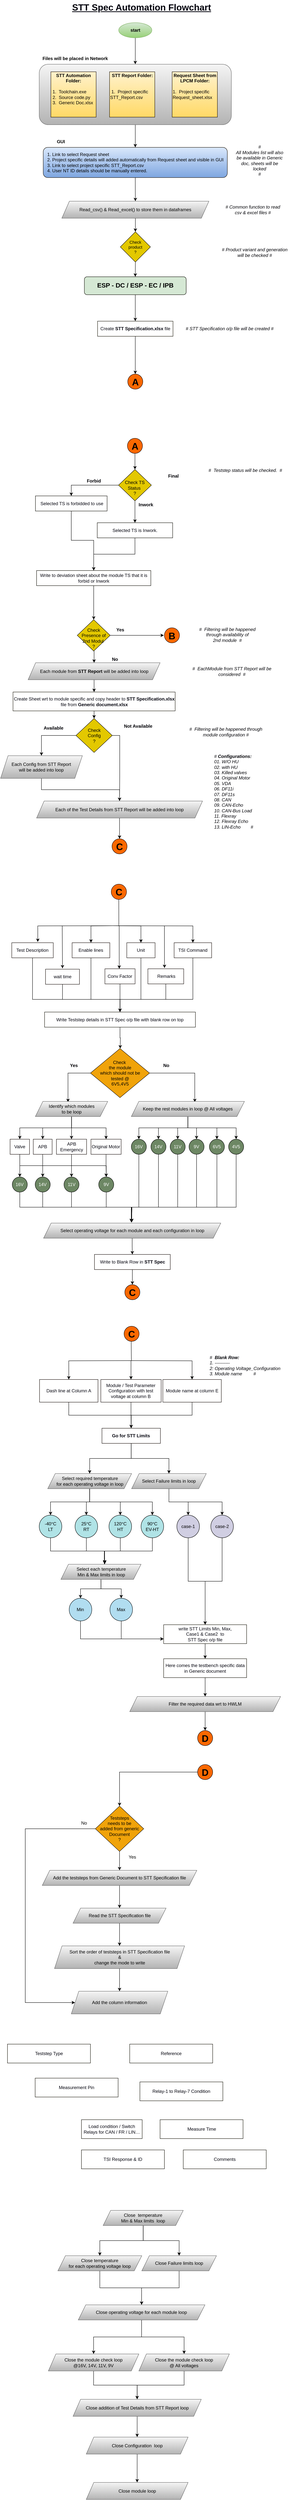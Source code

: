 <mxfile version="17.4.5" type="github" pages="2">
  <diagram id="C5RBs43oDa-KdzZeNtuy" name="Page-1">
    <mxGraphModel dx="1020" dy="1636" grid="1" gridSize="10" guides="1" tooltips="1" connect="1" arrows="1" fold="1" page="1" pageScale="1" pageWidth="827" pageHeight="1169" math="0" shadow="0">
      <root>
        <mxCell id="WIyWlLk6GJQsqaUBKTNV-0" />
        <mxCell id="WIyWlLk6GJQsqaUBKTNV-1" parent="WIyWlLk6GJQsqaUBKTNV-0" />
        <mxCell id="9YLodaeSadizynSN2vQj-11" style="edgeStyle=orthogonalEdgeStyle;rounded=0;orthogonalLoop=1;jettySize=auto;html=1;exitX=0.5;exitY=1;exitDx=0;exitDy=0;entryX=0.5;entryY=0;entryDx=0;entryDy=0;" edge="1" parent="WIyWlLk6GJQsqaUBKTNV-1" source="sJJRUJYA5-9Eo12VGWl3-76" target="snfneStJWdSRdX8E7I__-12">
          <mxGeometry relative="1" as="geometry" />
        </mxCell>
        <mxCell id="sJJRUJYA5-9Eo12VGWl3-76" value="&lt;div&gt;Each module from &lt;b&gt;STT Report&lt;/b&gt; will be added into loop&lt;/div&gt;" style="shape=parallelogram;perimeter=parallelogramPerimeter;whiteSpace=wrap;html=1;fixedSize=1;labelBackgroundColor=none;fillColor=#f5f5f5;gradientColor=#b3b3b3;strokeColor=#666666;" parent="WIyWlLk6GJQsqaUBKTNV-1" vertex="1">
          <mxGeometry x="117.5" y="624" width="350" height="45" as="geometry" />
        </mxCell>
        <mxCell id="RRgUqLvPFwYs8PCQudtX-83" style="edgeStyle=orthogonalEdgeStyle;rounded=0;orthogonalLoop=1;jettySize=auto;html=1;exitX=0;exitY=0.5;exitDx=0;exitDy=0;entryX=0.5;entryY=0;entryDx=0;entryDy=0;fontSize=17;" edge="1" parent="WIyWlLk6GJQsqaUBKTNV-1" source="sJJRUJYA5-9Eo12VGWl3-79" target="RRgUqLvPFwYs8PCQudtX-82">
          <mxGeometry relative="1" as="geometry" />
        </mxCell>
        <mxCell id="RRgUqLvPFwYs8PCQudtX-86" style="edgeStyle=orthogonalEdgeStyle;rounded=0;orthogonalLoop=1;jettySize=auto;html=1;exitX=1;exitY=0.5;exitDx=0;exitDy=0;entryX=0.5;entryY=0;entryDx=0;entryDy=0;fontSize=17;" edge="1" parent="WIyWlLk6GJQsqaUBKTNV-1" source="sJJRUJYA5-9Eo12VGWl3-79" target="RRgUqLvPFwYs8PCQudtX-84">
          <mxGeometry relative="1" as="geometry" />
        </mxCell>
        <mxCell id="sJJRUJYA5-9Eo12VGWl3-79" value="&lt;div&gt;Check &lt;br&gt;&lt;/div&gt;&lt;div&gt;Config&lt;/div&gt;&lt;div&gt;?&lt;br&gt;&lt;/div&gt;" style="rhombus;whiteSpace=wrap;html=1;fontColor=#000000;fillColor=#e3c800;strokeColor=#0A0900;" parent="WIyWlLk6GJQsqaUBKTNV-1" vertex="1">
          <mxGeometry x="244.5" y="771.5" width="96" height="90" as="geometry" />
        </mxCell>
        <mxCell id="rYvPCS0LZYQufS7g8COz-0" value="#&amp;nbsp; EachModule from STT Report will be considered&amp;nbsp; #" style="text;html=1;strokeColor=none;fillColor=none;align=center;verticalAlign=middle;whiteSpace=wrap;rounded=0;fontColor=#000005;fontStyle=2" parent="WIyWlLk6GJQsqaUBKTNV-1" vertex="1">
          <mxGeometry x="532.5" y="611.5" width="250" height="70" as="geometry" />
        </mxCell>
        <mxCell id="rYvPCS0LZYQufS7g8COz-1" value="#&amp;nbsp; Filtering will be happened through module configuration #" style="text;html=1;strokeColor=none;fillColor=none;align=center;verticalAlign=middle;whiteSpace=wrap;rounded=0;fontColor=#000005;fontStyle=2" parent="WIyWlLk6GJQsqaUBKTNV-1" vertex="1">
          <mxGeometry x="536.75" y="771.5" width="210" height="70" as="geometry" />
        </mxCell>
        <mxCell id="rYvPCS0LZYQufS7g8COz-6" value="Available" style="text;html=1;strokeColor=none;fillColor=none;align=center;verticalAlign=middle;whiteSpace=wrap;rounded=0;fontColor=#000005;fontStyle=1" parent="WIyWlLk6GJQsqaUBKTNV-1" vertex="1">
          <mxGeometry x="154.99" y="791.5" width="60" height="10" as="geometry" />
        </mxCell>
        <mxCell id="rYvPCS0LZYQufS7g8COz-7" value="Not Available" style="text;html=1;strokeColor=none;fillColor=none;align=center;verticalAlign=middle;whiteSpace=wrap;rounded=0;fontColor=#000005;fontStyle=1" parent="WIyWlLk6GJQsqaUBKTNV-1" vertex="1">
          <mxGeometry x="367.49" y="771.5" width="85.01" height="40" as="geometry" />
        </mxCell>
        <mxCell id="snfneStJWdSRdX8E7I__-76" style="edgeStyle=orthogonalEdgeStyle;rounded=0;orthogonalLoop=1;jettySize=auto;html=1;exitX=0.5;exitY=1;exitDx=0;exitDy=0;entryX=0.546;entryY=-0.05;entryDx=0;entryDy=0;entryPerimeter=0;fontSize=12;fontColor=#03030D;" parent="WIyWlLk6GJQsqaUBKTNV-1" source="lWemlZCQzADTL8tFUoLw-2" target="snfneStJWdSRdX8E7I__-75" edge="1">
          <mxGeometry relative="1" as="geometry" />
        </mxCell>
        <mxCell id="lWemlZCQzADTL8tFUoLw-2" value="&lt;div&gt;-40°C&lt;/div&gt;&lt;div&gt;LT&lt;br&gt;&lt;/div&gt;" style="ellipse;whiteSpace=wrap;html=1;aspect=fixed;labelBackgroundColor=none;fontSize=12;strokeColor=#000000;fillColor=#b0e3e6;" parent="WIyWlLk6GJQsqaUBKTNV-1" vertex="1">
          <mxGeometry x="147" y="2880" width="60" height="60" as="geometry" />
        </mxCell>
        <mxCell id="snfneStJWdSRdX8E7I__-82" style="edgeStyle=orthogonalEdgeStyle;rounded=0;orthogonalLoop=1;jettySize=auto;html=1;exitX=0.5;exitY=1;exitDx=0;exitDy=0;entryX=0.541;entryY=0.25;entryDx=0;entryDy=0;entryPerimeter=0;fontSize=12;fontColor=#03030D;" parent="WIyWlLk6GJQsqaUBKTNV-1" source="lWemlZCQzADTL8tFUoLw-3" target="snfneStJWdSRdX8E7I__-75" edge="1">
          <mxGeometry relative="1" as="geometry" />
        </mxCell>
        <mxCell id="lWemlZCQzADTL8tFUoLw-3" value="&lt;div&gt;25°C&lt;/div&gt;RT" style="ellipse;whiteSpace=wrap;html=1;aspect=fixed;labelBackgroundColor=none;fontSize=12;strokeColor=#000000;fillColor=#b0e3e6;" parent="WIyWlLk6GJQsqaUBKTNV-1" vertex="1">
          <mxGeometry x="242" y="2880" width="60" height="60" as="geometry" />
        </mxCell>
        <mxCell id="snfneStJWdSRdX8E7I__-80" style="edgeStyle=orthogonalEdgeStyle;rounded=0;orthogonalLoop=1;jettySize=auto;html=1;exitX=0.5;exitY=1;exitDx=0;exitDy=0;entryX=0.546;entryY=-0.05;entryDx=0;entryDy=0;entryPerimeter=0;fontSize=12;fontColor=#03030D;" parent="WIyWlLk6GJQsqaUBKTNV-1" source="lWemlZCQzADTL8tFUoLw-4" target="snfneStJWdSRdX8E7I__-75" edge="1">
          <mxGeometry relative="1" as="geometry" />
        </mxCell>
        <mxCell id="lWemlZCQzADTL8tFUoLw-4" value="&lt;div&gt;90°C&lt;/div&gt;&lt;div&gt;EV-HT&lt;br&gt;&lt;/div&gt;" style="ellipse;whiteSpace=wrap;html=1;aspect=fixed;labelBackgroundColor=none;fontSize=12;strokeColor=#000000;fillColor=#b0e3e6;" parent="WIyWlLk6GJQsqaUBKTNV-1" vertex="1">
          <mxGeometry x="417.0" y="2880" width="60" height="60" as="geometry" />
        </mxCell>
        <mxCell id="snfneStJWdSRdX8E7I__-81" style="edgeStyle=orthogonalEdgeStyle;rounded=0;orthogonalLoop=1;jettySize=auto;html=1;exitX=0.5;exitY=1;exitDx=0;exitDy=0;entryX=0.546;entryY=0;entryDx=0;entryDy=0;entryPerimeter=0;fontSize=12;fontColor=#03030D;" parent="WIyWlLk6GJQsqaUBKTNV-1" source="lWemlZCQzADTL8tFUoLw-5" target="snfneStJWdSRdX8E7I__-75" edge="1">
          <mxGeometry relative="1" as="geometry" />
        </mxCell>
        <mxCell id="lWemlZCQzADTL8tFUoLw-5" value="&lt;div&gt;120°C&lt;/div&gt;HT" style="ellipse;whiteSpace=wrap;html=1;aspect=fixed;labelBackgroundColor=none;fontSize=12;strokeColor=#000000;fillColor=#b0e3e6;" parent="WIyWlLk6GJQsqaUBKTNV-1" vertex="1">
          <mxGeometry x="332" y="2880" width="60" height="60" as="geometry" />
        </mxCell>
        <mxCell id="snfneStJWdSRdX8E7I__-279" style="edgeStyle=orthogonalEdgeStyle;rounded=0;orthogonalLoop=1;jettySize=auto;html=1;exitX=0.5;exitY=1;exitDx=0;exitDy=0;fontSize=12;fontColor=#03030D;" parent="WIyWlLk6GJQsqaUBKTNV-1" source="lWemlZCQzADTL8tFUoLw-19" target="snfneStJWdSRdX8E7I__-73" edge="1">
          <mxGeometry relative="1" as="geometry" />
        </mxCell>
        <mxCell id="lWemlZCQzADTL8tFUoLw-19" value="case-1" style="ellipse;whiteSpace=wrap;html=1;aspect=fixed;labelBackgroundColor=none;fontSize=12;strokeColor=#000000;fillColor=#d0cee2;" parent="WIyWlLk6GJQsqaUBKTNV-1" vertex="1">
          <mxGeometry x="512" y="2880" width="60" height="60" as="geometry" />
        </mxCell>
        <mxCell id="snfneStJWdSRdX8E7I__-280" style="edgeStyle=orthogonalEdgeStyle;rounded=0;orthogonalLoop=1;jettySize=auto;html=1;exitX=0.5;exitY=1;exitDx=0;exitDy=0;entryX=0.5;entryY=0;entryDx=0;entryDy=0;fontSize=12;fontColor=#03030D;" parent="WIyWlLk6GJQsqaUBKTNV-1" source="lWemlZCQzADTL8tFUoLw-20" target="snfneStJWdSRdX8E7I__-73" edge="1">
          <mxGeometry relative="1" as="geometry" />
        </mxCell>
        <mxCell id="lWemlZCQzADTL8tFUoLw-20" value="case-2" style="ellipse;whiteSpace=wrap;html=1;aspect=fixed;labelBackgroundColor=none;fontSize=12;strokeColor=#000000;fillColor=#d0cee2;" parent="WIyWlLk6GJQsqaUBKTNV-1" vertex="1">
          <mxGeometry x="602" y="2880" width="60" height="60" as="geometry" />
        </mxCell>
        <mxCell id="9YLodaeSadizynSN2vQj-12" style="edgeStyle=orthogonalEdgeStyle;rounded=0;orthogonalLoop=1;jettySize=auto;html=1;exitX=0.5;exitY=1;exitDx=0;exitDy=0;entryX=0.5;entryY=0;entryDx=0;entryDy=0;" edge="1" parent="WIyWlLk6GJQsqaUBKTNV-1" source="snfneStJWdSRdX8E7I__-12" target="sJJRUJYA5-9Eo12VGWl3-79">
          <mxGeometry relative="1" as="geometry" />
        </mxCell>
        <mxCell id="snfneStJWdSRdX8E7I__-12" value="Create Sheet wrt to module specific and copy header to &lt;b&gt;STT Specification.xlsx&lt;/b&gt; file from &lt;b&gt;Generic document.xlsx&lt;/b&gt;" style="rounded=0;whiteSpace=wrap;html=1;labelBackgroundColor=none;fontSize=12;fontColor=#03030D;strokeColor=#120F00;" parent="WIyWlLk6GJQsqaUBKTNV-1" vertex="1">
          <mxGeometry x="77.5" y="701.5" width="430" height="50" as="geometry" />
        </mxCell>
        <mxCell id="snfneStJWdSRdX8E7I__-46" style="edgeStyle=orthogonalEdgeStyle;rounded=0;orthogonalLoop=1;jettySize=auto;html=1;exitX=0.5;exitY=1;exitDx=0;exitDy=0;fontSize=12;fontColor=#03030D;" parent="WIyWlLk6GJQsqaUBKTNV-1" source="snfneStJWdSRdX8E7I__-44" target="lWemlZCQzADTL8tFUoLw-2" edge="1">
          <mxGeometry relative="1" as="geometry" />
        </mxCell>
        <mxCell id="snfneStJWdSRdX8E7I__-47" style="edgeStyle=orthogonalEdgeStyle;rounded=0;orthogonalLoop=1;jettySize=auto;html=1;exitX=0.5;exitY=1;exitDx=0;exitDy=0;fontSize=12;fontColor=#03030D;" parent="WIyWlLk6GJQsqaUBKTNV-1" source="snfneStJWdSRdX8E7I__-44" target="lWemlZCQzADTL8tFUoLw-3" edge="1">
          <mxGeometry relative="1" as="geometry" />
        </mxCell>
        <mxCell id="snfneStJWdSRdX8E7I__-48" style="edgeStyle=orthogonalEdgeStyle;rounded=0;orthogonalLoop=1;jettySize=auto;html=1;exitX=0.5;exitY=1;exitDx=0;exitDy=0;entryX=0.5;entryY=0;entryDx=0;entryDy=0;fontSize=12;fontColor=#03030D;" parent="WIyWlLk6GJQsqaUBKTNV-1" source="snfneStJWdSRdX8E7I__-44" target="lWemlZCQzADTL8tFUoLw-5" edge="1">
          <mxGeometry relative="1" as="geometry" />
        </mxCell>
        <mxCell id="snfneStJWdSRdX8E7I__-49" style="edgeStyle=orthogonalEdgeStyle;rounded=0;orthogonalLoop=1;jettySize=auto;html=1;exitX=0.5;exitY=1;exitDx=0;exitDy=0;fontSize=12;fontColor=#03030D;" parent="WIyWlLk6GJQsqaUBKTNV-1" source="snfneStJWdSRdX8E7I__-44" target="lWemlZCQzADTL8tFUoLw-4" edge="1">
          <mxGeometry relative="1" as="geometry" />
        </mxCell>
        <mxCell id="snfneStJWdSRdX8E7I__-44" value="&lt;div&gt;Select required temperature&lt;/div&gt;&lt;div&gt; for each operating voltage in loop&lt;br&gt;&lt;/div&gt;" style="shape=parallelogram;perimeter=parallelogramPerimeter;whiteSpace=wrap;html=1;fixedSize=1;labelBackgroundColor=none;fontSize=12;strokeColor=#666666;fillColor=#f5f5f5;gradientColor=#b3b3b3;" parent="WIyWlLk6GJQsqaUBKTNV-1" vertex="1">
          <mxGeometry x="169.5" y="2770" width="222.5" height="40" as="geometry" />
        </mxCell>
        <mxCell id="snfneStJWdSRdX8E7I__-54" style="edgeStyle=orthogonalEdgeStyle;rounded=0;orthogonalLoop=1;jettySize=auto;html=1;exitX=0.5;exitY=1;exitDx=0;exitDy=0;entryX=0.5;entryY=0;entryDx=0;entryDy=0;fontSize=12;fontColor=#03030D;" parent="WIyWlLk6GJQsqaUBKTNV-1" source="snfneStJWdSRdX8E7I__-51" target="lWemlZCQzADTL8tFUoLw-20" edge="1">
          <mxGeometry relative="1" as="geometry" />
        </mxCell>
        <mxCell id="snfneStJWdSRdX8E7I__-55" style="edgeStyle=orthogonalEdgeStyle;rounded=0;orthogonalLoop=1;jettySize=auto;html=1;exitX=0.5;exitY=1;exitDx=0;exitDy=0;entryX=0.5;entryY=0;entryDx=0;entryDy=0;fontSize=12;fontColor=#03030D;" parent="WIyWlLk6GJQsqaUBKTNV-1" source="snfneStJWdSRdX8E7I__-51" target="lWemlZCQzADTL8tFUoLw-19" edge="1">
          <mxGeometry relative="1" as="geometry" />
        </mxCell>
        <mxCell id="snfneStJWdSRdX8E7I__-51" value="Select Failure limits in loop" style="shape=parallelogram;perimeter=parallelogramPerimeter;whiteSpace=wrap;html=1;fixedSize=1;labelBackgroundColor=none;fontSize=12;strokeColor=#666666;fillColor=#f5f5f5;gradientColor=#b3b3b3;" parent="WIyWlLk6GJQsqaUBKTNV-1" vertex="1">
          <mxGeometry x="392" y="2770" width="198" height="40" as="geometry" />
        </mxCell>
        <mxCell id="snfneStJWdSRdX8E7I__-277" style="edgeStyle=orthogonalEdgeStyle;rounded=0;orthogonalLoop=1;jettySize=auto;html=1;exitX=0.5;exitY=1;exitDx=0;exitDy=0;entryX=0;entryY=0.75;entryDx=0;entryDy=0;fontSize=12;fontColor=#03030D;" parent="WIyWlLk6GJQsqaUBKTNV-1" source="snfneStJWdSRdX8E7I__-70" target="snfneStJWdSRdX8E7I__-73" edge="1">
          <mxGeometry relative="1" as="geometry" />
        </mxCell>
        <mxCell id="snfneStJWdSRdX8E7I__-70" value="Min" style="ellipse;whiteSpace=wrap;html=1;aspect=fixed;labelBackgroundColor=none;fontSize=12;strokeColor=#020B0F;fillColor=#b1ddf0;" parent="WIyWlLk6GJQsqaUBKTNV-1" vertex="1">
          <mxGeometry x="226.48" y="3100" width="60" height="60" as="geometry" />
        </mxCell>
        <mxCell id="snfneStJWdSRdX8E7I__-278" style="edgeStyle=orthogonalEdgeStyle;rounded=0;orthogonalLoop=1;jettySize=auto;html=1;exitX=0.5;exitY=1;exitDx=0;exitDy=0;entryX=0;entryY=0.75;entryDx=0;entryDy=0;fontSize=12;fontColor=#03030D;" parent="WIyWlLk6GJQsqaUBKTNV-1" source="snfneStJWdSRdX8E7I__-72" target="snfneStJWdSRdX8E7I__-73" edge="1">
          <mxGeometry relative="1" as="geometry" />
        </mxCell>
        <mxCell id="snfneStJWdSRdX8E7I__-72" value="Max" style="ellipse;whiteSpace=wrap;html=1;aspect=fixed;labelBackgroundColor=none;fontSize=12;strokeColor=#020B0F;fillColor=#b1ddf0;" parent="WIyWlLk6GJQsqaUBKTNV-1" vertex="1">
          <mxGeometry x="334.49" y="3100" width="60" height="60" as="geometry" />
        </mxCell>
        <mxCell id="RRgUqLvPFwYs8PCQudtX-105" style="edgeStyle=orthogonalEdgeStyle;rounded=0;orthogonalLoop=1;jettySize=auto;html=1;exitX=0.5;exitY=1;exitDx=0;exitDy=0;entryX=0.5;entryY=0;entryDx=0;entryDy=0;fontSize=12;" edge="1" parent="WIyWlLk6GJQsqaUBKTNV-1" source="snfneStJWdSRdX8E7I__-73" target="RRgUqLvPFwYs8PCQudtX-104">
          <mxGeometry relative="1" as="geometry" />
        </mxCell>
        <mxCell id="snfneStJWdSRdX8E7I__-73" value="&lt;div&gt;write STT Limits Min, Max,&lt;/div&gt;&lt;div&gt;Case1 &amp;amp; Case2&amp;nbsp; to &lt;br&gt;&lt;/div&gt;&lt;div&gt;STT Spec o/p file&lt;/div&gt;" style="rounded=0;whiteSpace=wrap;html=1;labelBackgroundColor=none;fontSize=12;fontColor=#03030D;strokeColor=#0F0D00;" parent="WIyWlLk6GJQsqaUBKTNV-1" vertex="1">
          <mxGeometry x="477" y="3170" width="220" height="50" as="geometry" />
        </mxCell>
        <mxCell id="snfneStJWdSRdX8E7I__-84" style="edgeStyle=orthogonalEdgeStyle;rounded=0;orthogonalLoop=1;jettySize=auto;html=1;exitX=0.5;exitY=1;exitDx=0;exitDy=0;entryX=0.5;entryY=0;entryDx=0;entryDy=0;fontSize=12;fontColor=#03030D;" parent="WIyWlLk6GJQsqaUBKTNV-1" source="snfneStJWdSRdX8E7I__-75" target="snfneStJWdSRdX8E7I__-70" edge="1">
          <mxGeometry relative="1" as="geometry" />
        </mxCell>
        <mxCell id="snfneStJWdSRdX8E7I__-85" style="edgeStyle=orthogonalEdgeStyle;rounded=0;orthogonalLoop=1;jettySize=auto;html=1;exitX=0.5;exitY=1;exitDx=0;exitDy=0;fontSize=12;fontColor=#03030D;" parent="WIyWlLk6GJQsqaUBKTNV-1" source="snfneStJWdSRdX8E7I__-75" target="snfneStJWdSRdX8E7I__-72" edge="1">
          <mxGeometry relative="1" as="geometry" />
        </mxCell>
        <mxCell id="snfneStJWdSRdX8E7I__-75" value="&lt;div&gt;Select each temperature&lt;/div&gt;&lt;div&gt;Min &amp;amp; Max limits in loop&lt;br&gt;&lt;/div&gt;" style="shape=parallelogram;perimeter=parallelogramPerimeter;whiteSpace=wrap;html=1;fixedSize=1;labelBackgroundColor=none;fontSize=12;strokeColor=#666666;fillColor=#f5f5f5;gradientColor=#b3b3b3;" parent="WIyWlLk6GJQsqaUBKTNV-1" vertex="1">
          <mxGeometry x="204.5" y="3010" width="212.5" height="40" as="geometry" />
        </mxCell>
        <mxCell id="snfneStJWdSRdX8E7I__-112" value="&lt;div&gt;# &lt;b&gt;Configurations:&lt;/b&gt;&lt;/div&gt;&lt;div&gt;01. W/O HU&lt;/div&gt;&lt;div&gt;02. with HU&lt;/div&gt;&lt;div&gt;03. Killed valves &lt;br&gt;&lt;/div&gt;&lt;div&gt;04. Original Motor&lt;/div&gt;&lt;div&gt;05. VDA&lt;/div&gt;&lt;div&gt;06. DF11i&lt;/div&gt;&lt;div&gt;07. DF11s&lt;/div&gt;&lt;div&gt;08. CAN&lt;/div&gt;&lt;div&gt;09. CAN-Echo&lt;/div&gt;&lt;div&gt;10. CAN-Bus Load&lt;/div&gt;&lt;div&gt;11. Flexray&lt;/div&gt;&lt;div&gt;12. Flexray Echo&lt;/div&gt;&lt;div&gt;13. LIN-Echo&amp;nbsp;&amp;nbsp;&amp;nbsp;&amp;nbsp;&amp;nbsp;&amp;nbsp;&amp;nbsp; #&lt;/div&gt;" style="text;html=1;strokeColor=none;fillColor=none;align=left;verticalAlign=middle;whiteSpace=wrap;rounded=0;fontColor=#000005;fontStyle=2" parent="WIyWlLk6GJQsqaUBKTNV-1" vertex="1">
          <mxGeometry x="608.5" y="930" width="210" height="70" as="geometry" />
        </mxCell>
        <mxCell id="snfneStJWdSRdX8E7I__-120" style="edgeStyle=orthogonalEdgeStyle;rounded=0;orthogonalLoop=1;jettySize=auto;html=1;exitX=0.5;exitY=1;exitDx=0;exitDy=0;fontSize=12;fontColor=#03030D;" parent="WIyWlLk6GJQsqaUBKTNV-1" target="snfneStJWdSRdX8E7I__-116" edge="1">
          <mxGeometry relative="1" as="geometry">
            <mxPoint x="390.37" y="2471" as="sourcePoint" />
          </mxGeometry>
        </mxCell>
        <mxCell id="snfneStJWdSRdX8E7I__-122" style="edgeStyle=orthogonalEdgeStyle;rounded=0;orthogonalLoop=1;jettySize=auto;html=1;exitX=0.5;exitY=1;exitDx=0;exitDy=0;entryX=0.5;entryY=0;entryDx=0;entryDy=0;fontSize=12;fontColor=#03030D;" parent="WIyWlLk6GJQsqaUBKTNV-1" target="snfneStJWdSRdX8E7I__-117" edge="1">
          <mxGeometry relative="1" as="geometry">
            <mxPoint x="390.37" y="2471" as="sourcePoint" />
          </mxGeometry>
        </mxCell>
        <mxCell id="snfneStJWdSRdX8E7I__-266" style="edgeStyle=orthogonalEdgeStyle;rounded=0;orthogonalLoop=1;jettySize=auto;html=1;exitX=0.5;exitY=1;exitDx=0;exitDy=0;entryX=0.5;entryY=0;entryDx=0;entryDy=0;fontSize=12;fontColor=#03030D;" parent="WIyWlLk6GJQsqaUBKTNV-1" source="snfneStJWdSRdX8E7I__-116" target="snfneStJWdSRdX8E7I__-264" edge="1">
          <mxGeometry relative="1" as="geometry" />
        </mxCell>
        <mxCell id="snfneStJWdSRdX8E7I__-116" value="Dash line at Column A" style="rounded=0;whiteSpace=wrap;html=1;labelBackgroundColor=none;fontSize=12;fontColor=#03030D;strokeColor=#0F0400;" parent="WIyWlLk6GJQsqaUBKTNV-1" vertex="1">
          <mxGeometry x="147.87" y="2521" width="154.99" height="60" as="geometry" />
        </mxCell>
        <mxCell id="snfneStJWdSRdX8E7I__-267" style="edgeStyle=orthogonalEdgeStyle;rounded=0;orthogonalLoop=1;jettySize=auto;html=1;exitX=0.5;exitY=1;exitDx=0;exitDy=0;entryX=0.5;entryY=0;entryDx=0;entryDy=0;fontSize=12;fontColor=#03030D;" parent="WIyWlLk6GJQsqaUBKTNV-1" source="snfneStJWdSRdX8E7I__-117" target="snfneStJWdSRdX8E7I__-264" edge="1">
          <mxGeometry relative="1" as="geometry" />
        </mxCell>
        <mxCell id="snfneStJWdSRdX8E7I__-117" value="Module name at column E" style="rounded=0;whiteSpace=wrap;html=1;labelBackgroundColor=none;fontSize=12;fontColor=#03030D;strokeColor=#0F0400;" parent="WIyWlLk6GJQsqaUBKTNV-1" vertex="1">
          <mxGeometry x="474.87" y="2521" width="155" height="60" as="geometry" />
        </mxCell>
        <mxCell id="snfneStJWdSRdX8E7I__-265" style="edgeStyle=orthogonalEdgeStyle;rounded=0;orthogonalLoop=1;jettySize=auto;html=1;exitX=0.5;exitY=1;exitDx=0;exitDy=0;entryX=0.5;entryY=0;entryDx=0;entryDy=0;fontSize=12;fontColor=#03030D;" parent="WIyWlLk6GJQsqaUBKTNV-1" source="snfneStJWdSRdX8E7I__-118" target="snfneStJWdSRdX8E7I__-264" edge="1">
          <mxGeometry relative="1" as="geometry" />
        </mxCell>
        <mxCell id="snfneStJWdSRdX8E7I__-118" value="Module / Test Parameter Configuration with test voltage at column B" style="rounded=0;whiteSpace=wrap;html=1;labelBackgroundColor=none;fontSize=12;fontColor=#03030D;strokeColor=#0F0400;" parent="WIyWlLk6GJQsqaUBKTNV-1" vertex="1">
          <mxGeometry x="310.35" y="2521" width="160.01" height="60" as="geometry" />
        </mxCell>
        <mxCell id="snfneStJWdSRdX8E7I__-133" style="edgeStyle=orthogonalEdgeStyle;rounded=0;orthogonalLoop=1;jettySize=auto;html=1;exitX=0.5;exitY=1;exitDx=0;exitDy=0;entryX=0.627;entryY=-0.05;entryDx=0;entryDy=0;entryPerimeter=0;fontSize=12;fontColor=#03030D;" parent="WIyWlLk6GJQsqaUBKTNV-1" target="snfneStJWdSRdX8E7I__-125" edge="1">
          <mxGeometry relative="1" as="geometry">
            <mxPoint x="341.22" y="1320" as="sourcePoint" />
          </mxGeometry>
        </mxCell>
        <mxCell id="snfneStJWdSRdX8E7I__-134" style="edgeStyle=orthogonalEdgeStyle;rounded=0;orthogonalLoop=1;jettySize=auto;html=1;exitX=0.5;exitY=1;exitDx=0;exitDy=0;entryX=0.5;entryY=0;entryDx=0;entryDy=0;fontSize=12;fontColor=#03030D;" parent="WIyWlLk6GJQsqaUBKTNV-1" target="snfneStJWdSRdX8E7I__-128" edge="1">
          <mxGeometry relative="1" as="geometry">
            <mxPoint x="341.22" y="1320" as="sourcePoint" />
          </mxGeometry>
        </mxCell>
        <mxCell id="snfneStJWdSRdX8E7I__-135" style="edgeStyle=orthogonalEdgeStyle;rounded=0;orthogonalLoop=1;jettySize=auto;html=1;exitX=0.5;exitY=1;exitDx=0;exitDy=0;entryX=0.5;entryY=0;entryDx=0;entryDy=0;fontSize=12;fontColor=#03030D;" parent="WIyWlLk6GJQsqaUBKTNV-1" target="snfneStJWdSRdX8E7I__-126" edge="1">
          <mxGeometry relative="1" as="geometry">
            <mxPoint x="341.22" y="1320" as="sourcePoint" />
          </mxGeometry>
        </mxCell>
        <mxCell id="snfneStJWdSRdX8E7I__-136" style="edgeStyle=orthogonalEdgeStyle;rounded=0;orthogonalLoop=1;jettySize=auto;html=1;exitX=0.5;exitY=1;exitDx=0;exitDy=0;entryX=0.5;entryY=0;entryDx=0;entryDy=0;fontSize=12;fontColor=#03030D;" parent="WIyWlLk6GJQsqaUBKTNV-1" target="snfneStJWdSRdX8E7I__-127" edge="1">
          <mxGeometry relative="1" as="geometry">
            <mxPoint x="341.22" y="1320" as="sourcePoint" />
          </mxGeometry>
        </mxCell>
        <mxCell id="snfneStJWdSRdX8E7I__-151" style="edgeStyle=orthogonalEdgeStyle;rounded=0;orthogonalLoop=1;jettySize=auto;html=1;exitX=0.5;exitY=1;exitDx=0;exitDy=0;fontSize=12;fontColor=#03030D;" parent="WIyWlLk6GJQsqaUBKTNV-1" source="snfneStJWdSRdX8E7I__-125" target="snfneStJWdSRdX8E7I__-150" edge="1">
          <mxGeometry relative="1" as="geometry">
            <Array as="points">
              <mxPoint x="129.22" y="1515" />
              <mxPoint x="361.22" y="1515" />
            </Array>
          </mxGeometry>
        </mxCell>
        <mxCell id="snfneStJWdSRdX8E7I__-125" value="Test Description" style="rounded=0;whiteSpace=wrap;html=1;labelBackgroundColor=none;fontSize=12;fontColor=#03030D;strokeColor=#0F0400;" parent="WIyWlLk6GJQsqaUBKTNV-1" vertex="1">
          <mxGeometry x="74.23" y="1365" width="109.99" height="40" as="geometry" />
        </mxCell>
        <mxCell id="snfneStJWdSRdX8E7I__-152" style="edgeStyle=orthogonalEdgeStyle;rounded=0;orthogonalLoop=1;jettySize=auto;html=1;exitX=0.5;exitY=1;exitDx=0;exitDy=0;entryX=0.5;entryY=0;entryDx=0;entryDy=0;fontSize=12;fontColor=#03030D;" parent="WIyWlLk6GJQsqaUBKTNV-1" source="snfneStJWdSRdX8E7I__-126" target="snfneStJWdSRdX8E7I__-150" edge="1">
          <mxGeometry relative="1" as="geometry">
            <Array as="points">
              <mxPoint x="284.22" y="1515" />
              <mxPoint x="361.22" y="1515" />
            </Array>
          </mxGeometry>
        </mxCell>
        <mxCell id="snfneStJWdSRdX8E7I__-126" value="Enable lines" style="rounded=0;whiteSpace=wrap;html=1;labelBackgroundColor=none;fontSize=12;fontColor=#03030D;strokeColor=#0F0400;" parent="WIyWlLk6GJQsqaUBKTNV-1" vertex="1">
          <mxGeometry x="234.22" y="1365" width="100" height="40" as="geometry" />
        </mxCell>
        <mxCell id="snfneStJWdSRdX8E7I__-153" style="edgeStyle=orthogonalEdgeStyle;rounded=0;orthogonalLoop=1;jettySize=auto;html=1;exitX=0.5;exitY=1;exitDx=0;exitDy=0;entryX=0.5;entryY=0;entryDx=0;entryDy=0;fontSize=12;fontColor=#03030D;" parent="WIyWlLk6GJQsqaUBKTNV-1" source="snfneStJWdSRdX8E7I__-127" target="snfneStJWdSRdX8E7I__-150" edge="1">
          <mxGeometry relative="1" as="geometry">
            <Array as="points">
              <mxPoint x="417.22" y="1515" />
              <mxPoint x="361.22" y="1515" />
            </Array>
          </mxGeometry>
        </mxCell>
        <mxCell id="snfneStJWdSRdX8E7I__-127" value="Unit" style="rounded=0;whiteSpace=wrap;html=1;labelBackgroundColor=none;fontSize=12;fontColor=#03030D;strokeColor=#0F0400;" parent="WIyWlLk6GJQsqaUBKTNV-1" vertex="1">
          <mxGeometry x="379.23" y="1365" width="74.99" height="40" as="geometry" />
        </mxCell>
        <mxCell id="snfneStJWdSRdX8E7I__-154" style="edgeStyle=orthogonalEdgeStyle;rounded=0;orthogonalLoop=1;jettySize=auto;html=1;exitX=0.5;exitY=1;exitDx=0;exitDy=0;fontSize=12;fontColor=#03030D;" parent="WIyWlLk6GJQsqaUBKTNV-1" source="snfneStJWdSRdX8E7I__-128" target="snfneStJWdSRdX8E7I__-150" edge="1">
          <mxGeometry relative="1" as="geometry">
            <Array as="points">
              <mxPoint x="554.22" y="1515" />
              <mxPoint x="361.22" y="1515" />
            </Array>
          </mxGeometry>
        </mxCell>
        <mxCell id="snfneStJWdSRdX8E7I__-128" value="TSI Command" style="rounded=0;whiteSpace=wrap;html=1;labelBackgroundColor=none;fontSize=12;fontColor=#03030D;strokeColor=#0F0400;" parent="WIyWlLk6GJQsqaUBKTNV-1" vertex="1">
          <mxGeometry x="504.73" y="1365" width="99.49" height="40" as="geometry" />
        </mxCell>
        <mxCell id="snfneStJWdSRdX8E7I__-155" style="edgeStyle=orthogonalEdgeStyle;rounded=0;orthogonalLoop=1;jettySize=auto;html=1;exitX=0.5;exitY=1;exitDx=0;exitDy=0;entryX=0.5;entryY=0;entryDx=0;entryDy=0;fontSize=12;fontColor=#03030D;" parent="WIyWlLk6GJQsqaUBKTNV-1" source="snfneStJWdSRdX8E7I__-130" target="snfneStJWdSRdX8E7I__-150" edge="1">
          <mxGeometry relative="1" as="geometry">
            <Array as="points">
              <mxPoint x="209.22" y="1515" />
              <mxPoint x="361.22" y="1515" />
            </Array>
          </mxGeometry>
        </mxCell>
        <mxCell id="snfneStJWdSRdX8E7I__-130" value="wait time" style="rounded=0;whiteSpace=wrap;html=1;labelBackgroundColor=none;fontSize=12;fontColor=#03030D;strokeColor=#0F0400;" parent="WIyWlLk6GJQsqaUBKTNV-1" vertex="1">
          <mxGeometry x="163.71" y="1435" width="90" height="40" as="geometry" />
        </mxCell>
        <mxCell id="snfneStJWdSRdX8E7I__-156" style="edgeStyle=orthogonalEdgeStyle;rounded=0;orthogonalLoop=1;jettySize=auto;html=1;exitX=0.5;exitY=1;exitDx=0;exitDy=0;entryX=0.5;entryY=0;entryDx=0;entryDy=0;fontSize=12;fontColor=#03030D;" parent="WIyWlLk6GJQsqaUBKTNV-1" source="snfneStJWdSRdX8E7I__-131" target="snfneStJWdSRdX8E7I__-150" edge="1">
          <mxGeometry relative="1" as="geometry" />
        </mxCell>
        <mxCell id="snfneStJWdSRdX8E7I__-131" value="Conv Factor" style="rounded=0;whiteSpace=wrap;html=1;labelBackgroundColor=none;fontSize=12;fontColor=#03030D;strokeColor=#0F0400;" parent="WIyWlLk6GJQsqaUBKTNV-1" vertex="1">
          <mxGeometry x="321.23" y="1434" width="79.98" height="40" as="geometry" />
        </mxCell>
        <mxCell id="snfneStJWdSRdX8E7I__-157" style="edgeStyle=orthogonalEdgeStyle;rounded=0;orthogonalLoop=1;jettySize=auto;html=1;exitX=0.5;exitY=1;exitDx=0;exitDy=0;entryX=0.5;entryY=0;entryDx=0;entryDy=0;fontSize=12;fontColor=#03030D;" parent="WIyWlLk6GJQsqaUBKTNV-1" source="snfneStJWdSRdX8E7I__-132" target="snfneStJWdSRdX8E7I__-150" edge="1">
          <mxGeometry relative="1" as="geometry">
            <Array as="points">
              <mxPoint x="483.22" y="1515" />
              <mxPoint x="361.22" y="1515" />
            </Array>
          </mxGeometry>
        </mxCell>
        <mxCell id="snfneStJWdSRdX8E7I__-132" value="&amp;nbsp;Remarks" style="rounded=0;whiteSpace=wrap;html=1;labelBackgroundColor=none;fontSize=12;fontColor=#03030D;strokeColor=#0F0400;" parent="WIyWlLk6GJQsqaUBKTNV-1" vertex="1">
          <mxGeometry x="435.21" y="1434" width="94.99" height="40" as="geometry" />
        </mxCell>
        <mxCell id="snfneStJWdSRdX8E7I__-138" value="" style="endArrow=classic;html=1;rounded=0;fontSize=12;fontColor=#03030D;" parent="WIyWlLk6GJQsqaUBKTNV-1" edge="1">
          <mxGeometry width="50" height="50" relative="1" as="geometry">
            <mxPoint x="208" y="1320" as="sourcePoint" />
            <mxPoint x="208.72" y="1433" as="targetPoint" />
          </mxGeometry>
        </mxCell>
        <mxCell id="snfneStJWdSRdX8E7I__-139" value="" style="endArrow=classic;html=1;rounded=0;fontSize=12;fontColor=#03030D;" parent="WIyWlLk6GJQsqaUBKTNV-1" edge="1">
          <mxGeometry width="50" height="50" relative="1" as="geometry">
            <mxPoint x="359" y="1320" as="sourcePoint" />
            <mxPoint x="359.23" y="1434" as="targetPoint" />
          </mxGeometry>
        </mxCell>
        <mxCell id="snfneStJWdSRdX8E7I__-140" value="" style="endArrow=classic;html=1;rounded=0;fontSize=12;fontColor=#03030D;" parent="WIyWlLk6GJQsqaUBKTNV-1" edge="1">
          <mxGeometry width="50" height="50" relative="1" as="geometry">
            <mxPoint x="479" y="1320" as="sourcePoint" />
            <mxPoint x="479.22" y="1432" as="targetPoint" />
          </mxGeometry>
        </mxCell>
        <mxCell id="snfneStJWdSRdX8E7I__-161" style="edgeStyle=orthogonalEdgeStyle;rounded=0;orthogonalLoop=1;jettySize=auto;html=1;exitX=0.5;exitY=1;exitDx=0;exitDy=0;fontSize=12;fontColor=#03030D;" parent="WIyWlLk6GJQsqaUBKTNV-1" source="snfneStJWdSRdX8E7I__-150" edge="1">
          <mxGeometry relative="1" as="geometry">
            <mxPoint x="361.72" y="1645" as="targetPoint" />
          </mxGeometry>
        </mxCell>
        <mxCell id="snfneStJWdSRdX8E7I__-150" value="Write Teststep details in STT Spec o/p file with blank row on top" style="rounded=0;whiteSpace=wrap;html=1;labelBackgroundColor=none;fontSize=12;fontColor=#03030D;strokeColor=#0F0D00;" parent="WIyWlLk6GJQsqaUBKTNV-1" vertex="1">
          <mxGeometry x="161.22" y="1548.5" width="400" height="40" as="geometry" />
        </mxCell>
        <mxCell id="snfneStJWdSRdX8E7I__-162" value="&lt;div&gt;#&amp;nbsp; &lt;b&gt;Blank Row:&lt;/b&gt;&lt;/div&gt;&lt;div&gt;1. ----------&lt;/div&gt;&lt;div&gt;2: Operating Voltage_Configuration&lt;/div&gt;&lt;div&gt;3. Module name&amp;nbsp;&amp;nbsp;&amp;nbsp;&amp;nbsp;&amp;nbsp;&amp;nbsp;&amp;nbsp;&amp;nbsp; #&lt;/div&gt;" style="text;html=1;strokeColor=none;fillColor=none;align=left;verticalAlign=middle;whiteSpace=wrap;rounded=0;fontColor=#000005;fontStyle=2" parent="WIyWlLk6GJQsqaUBKTNV-1" vertex="1">
          <mxGeometry x="597" y="2446" width="202.5" height="75" as="geometry" />
        </mxCell>
        <mxCell id="snfneStJWdSRdX8E7I__-251" style="edgeStyle=orthogonalEdgeStyle;rounded=0;orthogonalLoop=1;jettySize=auto;html=1;exitX=0.5;exitY=1;exitDx=0;exitDy=0;entryX=0.5;entryY=0;entryDx=0;entryDy=0;fontSize=12;fontColor=#03030D;" parent="WIyWlLk6GJQsqaUBKTNV-1" target="snfneStJWdSRdX8E7I__-118" edge="1">
          <mxGeometry relative="1" as="geometry">
            <mxPoint x="390.875" y="2420" as="sourcePoint" />
          </mxGeometry>
        </mxCell>
        <mxCell id="snfneStJWdSRdX8E7I__-207" style="edgeStyle=orthogonalEdgeStyle;rounded=0;orthogonalLoop=1;jettySize=auto;html=1;exitX=0;exitY=0.5;exitDx=0;exitDy=0;entryX=0.451;entryY=0.05;entryDx=0;entryDy=0;entryPerimeter=0;fontSize=12;fontColor=#03030D;" parent="WIyWlLk6GJQsqaUBKTNV-1" source="snfneStJWdSRdX8E7I__-179" target="snfneStJWdSRdX8E7I__-206" edge="1">
          <mxGeometry relative="1" as="geometry" />
        </mxCell>
        <mxCell id="snfneStJWdSRdX8E7I__-228" style="edgeStyle=orthogonalEdgeStyle;rounded=0;orthogonalLoop=1;jettySize=auto;html=1;exitX=1;exitY=0.5;exitDx=0;exitDy=0;entryX=0.561;entryY=0.05;entryDx=0;entryDy=0;entryPerimeter=0;fontSize=12;fontColor=#03030D;" parent="WIyWlLk6GJQsqaUBKTNV-1" source="snfneStJWdSRdX8E7I__-179" target="snfneStJWdSRdX8E7I__-227" edge="1">
          <mxGeometry relative="1" as="geometry" />
        </mxCell>
        <mxCell id="snfneStJWdSRdX8E7I__-179" value="&lt;div&gt;Check&amp;nbsp; &lt;br&gt;&lt;/div&gt;&lt;div&gt;the module&lt;/div&gt;&lt;div&gt; which should not be &lt;br&gt;&lt;/div&gt;&lt;div&gt;tested @&lt;br&gt;&lt;/div&gt;&lt;div&gt;6V5,4V5&lt;/div&gt;" style="rhombus;whiteSpace=wrap;html=1;labelBackgroundColor=none;fontSize=12;fontColor=#000000;strokeColor=#140C00;fillColor=#f0a30a;" parent="WIyWlLk6GJQsqaUBKTNV-1" vertex="1">
          <mxGeometry x="282.83" y="1645" width="156.77" height="130" as="geometry" />
        </mxCell>
        <mxCell id="snfneStJWdSRdX8E7I__-241" style="edgeStyle=orthogonalEdgeStyle;rounded=0;orthogonalLoop=1;jettySize=auto;html=1;exitX=0.5;exitY=1;exitDx=0;exitDy=0;fontSize=12;fontColor=#03030D;" parent="WIyWlLk6GJQsqaUBKTNV-1" source="snfneStJWdSRdX8E7I__-188" edge="1">
          <mxGeometry relative="1" as="geometry">
            <mxPoint x="391.22" y="2105" as="targetPoint" />
            <Array as="points">
              <mxPoint x="411.22" y="2065" />
              <mxPoint x="391.22" y="2065" />
            </Array>
          </mxGeometry>
        </mxCell>
        <mxCell id="snfneStJWdSRdX8E7I__-188" value="16V" style="ellipse;whiteSpace=wrap;html=1;aspect=fixed;labelBackgroundColor=none;fontSize=12;fontColor=#ffffff;strokeColor=#000000;fillColor=#6d8764;" parent="WIyWlLk6GJQsqaUBKTNV-1" vertex="1">
          <mxGeometry x="391.22" y="1885" width="40" height="40" as="geometry" />
        </mxCell>
        <mxCell id="snfneStJWdSRdX8E7I__-246" style="edgeStyle=orthogonalEdgeStyle;rounded=0;orthogonalLoop=1;jettySize=auto;html=1;exitX=0.5;exitY=1;exitDx=0;exitDy=0;entryX=0.5;entryY=0;entryDx=0;entryDy=0;fontSize=12;fontColor=#03030D;" parent="WIyWlLk6GJQsqaUBKTNV-1" source="snfneStJWdSRdX8E7I__-190" edge="1">
          <mxGeometry relative="1" as="geometry">
            <mxPoint x="392.21" y="2105" as="targetPoint" />
            <Array as="points">
              <mxPoint x="669.22" y="2065" />
              <mxPoint x="391.22" y="2065" />
            </Array>
          </mxGeometry>
        </mxCell>
        <mxCell id="snfneStJWdSRdX8E7I__-190" value="4V5" style="ellipse;whiteSpace=wrap;html=1;aspect=fixed;labelBackgroundColor=none;fontSize=12;fontColor=#ffffff;strokeColor=#000000;fillColor=#6d8764;" parent="WIyWlLk6GJQsqaUBKTNV-1" vertex="1">
          <mxGeometry x="649.22" y="1885" width="40" height="40" as="geometry" />
        </mxCell>
        <mxCell id="snfneStJWdSRdX8E7I__-242" style="edgeStyle=orthogonalEdgeStyle;rounded=0;orthogonalLoop=1;jettySize=auto;html=1;exitX=0.5;exitY=1;exitDx=0;exitDy=0;fontSize=12;fontColor=#03030D;" parent="WIyWlLk6GJQsqaUBKTNV-1" source="snfneStJWdSRdX8E7I__-192" edge="1">
          <mxGeometry relative="1" as="geometry">
            <mxPoint x="391.22" y="2105" as="targetPoint" />
            <Array as="points">
              <mxPoint x="463.22" y="2065" />
              <mxPoint x="391.22" y="2065" />
            </Array>
          </mxGeometry>
        </mxCell>
        <mxCell id="snfneStJWdSRdX8E7I__-192" value="14V" style="ellipse;whiteSpace=wrap;html=1;aspect=fixed;labelBackgroundColor=none;fontSize=12;fontColor=#ffffff;strokeColor=#000000;fillColor=#6d8764;" parent="WIyWlLk6GJQsqaUBKTNV-1" vertex="1">
          <mxGeometry x="443.22" y="1885" width="40" height="40" as="geometry" />
        </mxCell>
        <mxCell id="snfneStJWdSRdX8E7I__-243" style="edgeStyle=orthogonalEdgeStyle;rounded=0;orthogonalLoop=1;jettySize=auto;html=1;exitX=0.5;exitY=1;exitDx=0;exitDy=0;fontSize=12;fontColor=#03030D;" parent="WIyWlLk6GJQsqaUBKTNV-1" source="snfneStJWdSRdX8E7I__-194" edge="1">
          <mxGeometry relative="1" as="geometry">
            <mxPoint x="391.22" y="2105" as="targetPoint" />
            <Array as="points">
              <mxPoint x="514.22" y="2065" />
              <mxPoint x="391.22" y="2065" />
            </Array>
          </mxGeometry>
        </mxCell>
        <mxCell id="snfneStJWdSRdX8E7I__-194" value="11V" style="ellipse;whiteSpace=wrap;html=1;aspect=fixed;labelBackgroundColor=none;fontSize=12;fontColor=#ffffff;strokeColor=#000000;fillColor=#6d8764;" parent="WIyWlLk6GJQsqaUBKTNV-1" vertex="1">
          <mxGeometry x="494.22" y="1885" width="40" height="40" as="geometry" />
        </mxCell>
        <mxCell id="snfneStJWdSRdX8E7I__-244" style="edgeStyle=orthogonalEdgeStyle;rounded=0;orthogonalLoop=1;jettySize=auto;html=1;exitX=0.5;exitY=1;exitDx=0;exitDy=0;entryX=0.5;entryY=0;entryDx=0;entryDy=0;fontSize=12;fontColor=#03030D;" parent="WIyWlLk6GJQsqaUBKTNV-1" source="snfneStJWdSRdX8E7I__-196" edge="1">
          <mxGeometry relative="1" as="geometry">
            <mxPoint x="392.21" y="2105" as="targetPoint" />
            <Array as="points">
              <mxPoint x="564.22" y="2065" />
              <mxPoint x="391.22" y="2065" />
            </Array>
          </mxGeometry>
        </mxCell>
        <mxCell id="snfneStJWdSRdX8E7I__-196" value="9V" style="ellipse;whiteSpace=wrap;html=1;aspect=fixed;labelBackgroundColor=none;fontSize=12;fontColor=#ffffff;strokeColor=#000000;fillColor=#6d8764;" parent="WIyWlLk6GJQsqaUBKTNV-1" vertex="1">
          <mxGeometry x="544.22" y="1885" width="40" height="40" as="geometry" />
        </mxCell>
        <mxCell id="snfneStJWdSRdX8E7I__-245" style="edgeStyle=orthogonalEdgeStyle;rounded=0;orthogonalLoop=1;jettySize=auto;html=1;exitX=0.5;exitY=1;exitDx=0;exitDy=0;entryX=0.5;entryY=0;entryDx=0;entryDy=0;fontSize=12;fontColor=#03030D;" parent="WIyWlLk6GJQsqaUBKTNV-1" source="snfneStJWdSRdX8E7I__-198" edge="1">
          <mxGeometry relative="1" as="geometry">
            <mxPoint x="392.21" y="2105" as="targetPoint" />
            <Array as="points">
              <mxPoint x="618.22" y="2065" />
              <mxPoint x="391.22" y="2065" />
            </Array>
          </mxGeometry>
        </mxCell>
        <mxCell id="snfneStJWdSRdX8E7I__-198" value="6V5" style="ellipse;whiteSpace=wrap;html=1;aspect=fixed;labelBackgroundColor=none;fontSize=12;fontColor=#ffffff;strokeColor=#000000;fillColor=#6d8764;" parent="WIyWlLk6GJQsqaUBKTNV-1" vertex="1">
          <mxGeometry x="598.22" y="1885" width="40" height="40" as="geometry" />
        </mxCell>
        <mxCell id="snfneStJWdSRdX8E7I__-199" value="No" style="text;html=1;strokeColor=none;fillColor=none;align=center;verticalAlign=middle;whiteSpace=wrap;rounded=0;fontColor=#000005;fontStyle=1" parent="WIyWlLk6GJQsqaUBKTNV-1" vertex="1">
          <mxGeometry x="454.22" y="1685" width="60" height="10" as="geometry" />
        </mxCell>
        <mxCell id="snfneStJWdSRdX8E7I__-200" value="Yes" style="text;html=1;strokeColor=none;fillColor=none;align=center;verticalAlign=middle;whiteSpace=wrap;rounded=0;fontColor=#000005;fontStyle=1" parent="WIyWlLk6GJQsqaUBKTNV-1" vertex="1">
          <mxGeometry x="194.25" y="1685" width="90" height="10" as="geometry" />
        </mxCell>
        <mxCell id="snfneStJWdSRdX8E7I__-217" style="edgeStyle=orthogonalEdgeStyle;rounded=0;orthogonalLoop=1;jettySize=auto;html=1;exitX=0.5;exitY=1;exitDx=0;exitDy=0;fontSize=12;fontColor=#03030D;" parent="WIyWlLk6GJQsqaUBKTNV-1" source="snfneStJWdSRdX8E7I__-201" target="snfneStJWdSRdX8E7I__-213" edge="1">
          <mxGeometry relative="1" as="geometry" />
        </mxCell>
        <mxCell id="snfneStJWdSRdX8E7I__-219" style="edgeStyle=orthogonalEdgeStyle;rounded=0;orthogonalLoop=1;jettySize=auto;html=1;exitX=0.5;exitY=1;exitDx=0;exitDy=0;entryX=0.5;entryY=0;entryDx=0;entryDy=0;fontSize=12;fontColor=#03030D;" parent="WIyWlLk6GJQsqaUBKTNV-1" source="snfneStJWdSRdX8E7I__-201" target="snfneStJWdSRdX8E7I__-216" edge="1">
          <mxGeometry relative="1" as="geometry" />
        </mxCell>
        <mxCell id="snfneStJWdSRdX8E7I__-201" value="Valve" style="rounded=0;whiteSpace=wrap;html=1;labelBackgroundColor=none;fontSize=12;fontColor=#03030D;strokeColor=#0F0400;" parent="WIyWlLk6GJQsqaUBKTNV-1" vertex="1">
          <mxGeometry x="69.75" y="1885" width="51.47" height="40" as="geometry" />
        </mxCell>
        <mxCell id="snfneStJWdSRdX8E7I__-223" style="edgeStyle=orthogonalEdgeStyle;rounded=0;orthogonalLoop=1;jettySize=auto;html=1;exitX=0.5;exitY=1;exitDx=0;exitDy=0;entryX=0.5;entryY=0;entryDx=0;entryDy=0;fontSize=12;fontColor=#03030D;" parent="WIyWlLk6GJQsqaUBKTNV-1" source="snfneStJWdSRdX8E7I__-202" target="snfneStJWdSRdX8E7I__-214" edge="1">
          <mxGeometry relative="1" as="geometry" />
        </mxCell>
        <mxCell id="snfneStJWdSRdX8E7I__-202" value="APB" style="rounded=0;whiteSpace=wrap;html=1;labelBackgroundColor=none;fontSize=12;fontColor=#03030D;strokeColor=#0F0400;" parent="WIyWlLk6GJQsqaUBKTNV-1" vertex="1">
          <mxGeometry x="131.24" y="1885" width="49.98" height="40" as="geometry" />
        </mxCell>
        <mxCell id="snfneStJWdSRdX8E7I__-225" style="edgeStyle=orthogonalEdgeStyle;rounded=0;orthogonalLoop=1;jettySize=auto;html=1;exitX=0.5;exitY=1;exitDx=0;exitDy=0;entryX=0.5;entryY=0;entryDx=0;entryDy=0;fontSize=12;fontColor=#03030D;" parent="WIyWlLk6GJQsqaUBKTNV-1" source="snfneStJWdSRdX8E7I__-203" target="snfneStJWdSRdX8E7I__-215" edge="1">
          <mxGeometry relative="1" as="geometry" />
        </mxCell>
        <mxCell id="snfneStJWdSRdX8E7I__-203" value="APB Emergency" style="rounded=0;whiteSpace=wrap;html=1;labelBackgroundColor=none;fontSize=12;fontColor=#03030D;strokeColor=#0F0400;" parent="WIyWlLk6GJQsqaUBKTNV-1" vertex="1">
          <mxGeometry x="192.64" y="1885" width="79.98" height="40" as="geometry" />
        </mxCell>
        <mxCell id="snfneStJWdSRdX8E7I__-226" style="edgeStyle=orthogonalEdgeStyle;rounded=0;orthogonalLoop=1;jettySize=auto;html=1;exitX=0.5;exitY=1;exitDx=0;exitDy=0;entryX=0.5;entryY=0;entryDx=0;entryDy=0;fontSize=12;fontColor=#03030D;" parent="WIyWlLk6GJQsqaUBKTNV-1" source="snfneStJWdSRdX8E7I__-204" target="snfneStJWdSRdX8E7I__-216" edge="1">
          <mxGeometry relative="1" as="geometry" />
        </mxCell>
        <mxCell id="snfneStJWdSRdX8E7I__-204" value="Original Motor" style="rounded=0;whiteSpace=wrap;html=1;labelBackgroundColor=none;fontSize=12;fontColor=#03030D;strokeColor=#0F0400;" parent="WIyWlLk6GJQsqaUBKTNV-1" vertex="1">
          <mxGeometry x="284.25" y="1885" width="79.98" height="40" as="geometry" />
        </mxCell>
        <mxCell id="snfneStJWdSRdX8E7I__-208" style="edgeStyle=orthogonalEdgeStyle;rounded=0;orthogonalLoop=1;jettySize=auto;html=1;exitX=0.5;exitY=1;exitDx=0;exitDy=0;entryX=0.5;entryY=0;entryDx=0;entryDy=0;fontSize=12;fontColor=#03030D;" parent="WIyWlLk6GJQsqaUBKTNV-1" source="snfneStJWdSRdX8E7I__-206" target="snfneStJWdSRdX8E7I__-201" edge="1">
          <mxGeometry relative="1" as="geometry" />
        </mxCell>
        <mxCell id="snfneStJWdSRdX8E7I__-209" style="edgeStyle=orthogonalEdgeStyle;rounded=0;orthogonalLoop=1;jettySize=auto;html=1;exitX=0.5;exitY=1;exitDx=0;exitDy=0;entryX=0.5;entryY=0;entryDx=0;entryDy=0;fontSize=12;fontColor=#03030D;" parent="WIyWlLk6GJQsqaUBKTNV-1" source="snfneStJWdSRdX8E7I__-206" target="snfneStJWdSRdX8E7I__-202" edge="1">
          <mxGeometry relative="1" as="geometry" />
        </mxCell>
        <mxCell id="snfneStJWdSRdX8E7I__-210" style="edgeStyle=orthogonalEdgeStyle;rounded=0;orthogonalLoop=1;jettySize=auto;html=1;exitX=0.5;exitY=1;exitDx=0;exitDy=0;fontSize=12;fontColor=#03030D;" parent="WIyWlLk6GJQsqaUBKTNV-1" source="snfneStJWdSRdX8E7I__-206" target="snfneStJWdSRdX8E7I__-203" edge="1">
          <mxGeometry relative="1" as="geometry" />
        </mxCell>
        <mxCell id="snfneStJWdSRdX8E7I__-212" style="edgeStyle=orthogonalEdgeStyle;rounded=0;orthogonalLoop=1;jettySize=auto;html=1;exitX=0.5;exitY=1;exitDx=0;exitDy=0;fontSize=12;fontColor=#03030D;" parent="WIyWlLk6GJQsqaUBKTNV-1" source="snfneStJWdSRdX8E7I__-206" target="snfneStJWdSRdX8E7I__-204" edge="1">
          <mxGeometry relative="1" as="geometry" />
        </mxCell>
        <mxCell id="snfneStJWdSRdX8E7I__-206" value="&lt;div&gt;Identify which modules &lt;br&gt;&lt;/div&gt;&lt;div&gt;to be loop&lt;/div&gt;" style="shape=parallelogram;perimeter=parallelogramPerimeter;whiteSpace=wrap;html=1;fixedSize=1;labelBackgroundColor=none;fontSize=12;strokeColor=#666666;fillColor=#f5f5f5;gradientColor=#b3b3b3;" parent="WIyWlLk6GJQsqaUBKTNV-1" vertex="1">
          <mxGeometry x="136.71" y="1785" width="192.01" height="40" as="geometry" />
        </mxCell>
        <mxCell id="snfneStJWdSRdX8E7I__-237" style="edgeStyle=orthogonalEdgeStyle;rounded=0;orthogonalLoop=1;jettySize=auto;html=1;exitX=0.5;exitY=1;exitDx=0;exitDy=0;fontSize=12;fontColor=#03030D;" parent="WIyWlLk6GJQsqaUBKTNV-1" source="snfneStJWdSRdX8E7I__-213" edge="1">
          <mxGeometry relative="1" as="geometry">
            <mxPoint x="392.22" y="2105" as="targetPoint" />
          </mxGeometry>
        </mxCell>
        <mxCell id="snfneStJWdSRdX8E7I__-213" value="16V" style="ellipse;whiteSpace=wrap;html=1;aspect=fixed;labelBackgroundColor=none;fontSize=12;fontColor=#ffffff;strokeColor=#000000;fillColor=#6d8764;" parent="WIyWlLk6GJQsqaUBKTNV-1" vertex="1">
          <mxGeometry x="75.48" y="1985" width="40" height="40" as="geometry" />
        </mxCell>
        <mxCell id="snfneStJWdSRdX8E7I__-238" style="edgeStyle=orthogonalEdgeStyle;rounded=0;orthogonalLoop=1;jettySize=auto;html=1;exitX=0.5;exitY=1;exitDx=0;exitDy=0;entryX=0.5;entryY=0;entryDx=0;entryDy=0;fontSize=12;fontColor=#03030D;" parent="WIyWlLk6GJQsqaUBKTNV-1" source="snfneStJWdSRdX8E7I__-214" edge="1">
          <mxGeometry relative="1" as="geometry">
            <mxPoint x="392.21" y="2105" as="targetPoint" />
          </mxGeometry>
        </mxCell>
        <mxCell id="snfneStJWdSRdX8E7I__-214" value="14V" style="ellipse;whiteSpace=wrap;html=1;aspect=fixed;labelBackgroundColor=none;fontSize=12;fontColor=#ffffff;strokeColor=#000000;fillColor=#6d8764;" parent="WIyWlLk6GJQsqaUBKTNV-1" vertex="1">
          <mxGeometry x="136.23" y="1985" width="40" height="40" as="geometry" />
        </mxCell>
        <mxCell id="snfneStJWdSRdX8E7I__-239" style="edgeStyle=orthogonalEdgeStyle;rounded=0;orthogonalLoop=1;jettySize=auto;html=1;exitX=0.5;exitY=1;exitDx=0;exitDy=0;fontSize=12;fontColor=#03030D;" parent="WIyWlLk6GJQsqaUBKTNV-1" source="snfneStJWdSRdX8E7I__-215" edge="1">
          <mxGeometry relative="1" as="geometry">
            <mxPoint x="392.22" y="2105" as="targetPoint" />
          </mxGeometry>
        </mxCell>
        <mxCell id="snfneStJWdSRdX8E7I__-215" value="11V" style="ellipse;whiteSpace=wrap;html=1;aspect=fixed;labelBackgroundColor=none;fontSize=12;fontColor=#ffffff;strokeColor=#000000;fillColor=#6d8764;" parent="WIyWlLk6GJQsqaUBKTNV-1" vertex="1">
          <mxGeometry x="212.63" y="1985" width="40" height="40" as="geometry" />
        </mxCell>
        <mxCell id="snfneStJWdSRdX8E7I__-240" style="edgeStyle=orthogonalEdgeStyle;rounded=0;orthogonalLoop=1;jettySize=auto;html=1;exitX=0.5;exitY=1;exitDx=0;exitDy=0;entryX=0.5;entryY=0;entryDx=0;entryDy=0;fontSize=12;fontColor=#03030D;" parent="WIyWlLk6GJQsqaUBKTNV-1" source="snfneStJWdSRdX8E7I__-216" edge="1">
          <mxGeometry relative="1" as="geometry">
            <mxPoint x="392.21" y="2105" as="targetPoint" />
          </mxGeometry>
        </mxCell>
        <mxCell id="snfneStJWdSRdX8E7I__-216" value="9V" style="ellipse;whiteSpace=wrap;html=1;aspect=fixed;labelBackgroundColor=none;fontSize=12;fontColor=#ffffff;strokeColor=#000000;fillColor=#6d8764;" parent="WIyWlLk6GJQsqaUBKTNV-1" vertex="1">
          <mxGeometry x="304.72" y="1985" width="40" height="40" as="geometry" />
        </mxCell>
        <mxCell id="snfneStJWdSRdX8E7I__-229" style="edgeStyle=orthogonalEdgeStyle;rounded=0;orthogonalLoop=1;jettySize=auto;html=1;exitX=0.5;exitY=1;exitDx=0;exitDy=0;entryX=0.5;entryY=0;entryDx=0;entryDy=0;fontSize=12;fontColor=#03030D;" parent="WIyWlLk6GJQsqaUBKTNV-1" source="snfneStJWdSRdX8E7I__-227" target="snfneStJWdSRdX8E7I__-188" edge="1">
          <mxGeometry relative="1" as="geometry" />
        </mxCell>
        <mxCell id="snfneStJWdSRdX8E7I__-230" style="edgeStyle=orthogonalEdgeStyle;rounded=0;orthogonalLoop=1;jettySize=auto;html=1;exitX=0.5;exitY=1;exitDx=0;exitDy=0;entryX=0.5;entryY=0;entryDx=0;entryDy=0;fontSize=12;fontColor=#03030D;" parent="WIyWlLk6GJQsqaUBKTNV-1" source="snfneStJWdSRdX8E7I__-227" target="snfneStJWdSRdX8E7I__-192" edge="1">
          <mxGeometry relative="1" as="geometry" />
        </mxCell>
        <mxCell id="snfneStJWdSRdX8E7I__-231" style="edgeStyle=orthogonalEdgeStyle;rounded=0;orthogonalLoop=1;jettySize=auto;html=1;exitX=0.5;exitY=1;exitDx=0;exitDy=0;entryX=0.5;entryY=0;entryDx=0;entryDy=0;fontSize=12;fontColor=#03030D;" parent="WIyWlLk6GJQsqaUBKTNV-1" source="snfneStJWdSRdX8E7I__-227" target="snfneStJWdSRdX8E7I__-194" edge="1">
          <mxGeometry relative="1" as="geometry" />
        </mxCell>
        <mxCell id="snfneStJWdSRdX8E7I__-232" style="edgeStyle=orthogonalEdgeStyle;rounded=0;orthogonalLoop=1;jettySize=auto;html=1;exitX=0.5;exitY=1;exitDx=0;exitDy=0;entryX=0.5;entryY=0;entryDx=0;entryDy=0;fontSize=12;fontColor=#03030D;" parent="WIyWlLk6GJQsqaUBKTNV-1" source="snfneStJWdSRdX8E7I__-227" target="snfneStJWdSRdX8E7I__-196" edge="1">
          <mxGeometry relative="1" as="geometry" />
        </mxCell>
        <mxCell id="snfneStJWdSRdX8E7I__-233" style="edgeStyle=orthogonalEdgeStyle;rounded=0;orthogonalLoop=1;jettySize=auto;html=1;exitX=0.5;exitY=1;exitDx=0;exitDy=0;entryX=0.5;entryY=0;entryDx=0;entryDy=0;fontSize=12;fontColor=#03030D;" parent="WIyWlLk6GJQsqaUBKTNV-1" source="snfneStJWdSRdX8E7I__-227" target="snfneStJWdSRdX8E7I__-198" edge="1">
          <mxGeometry relative="1" as="geometry" />
        </mxCell>
        <mxCell id="snfneStJWdSRdX8E7I__-234" style="edgeStyle=orthogonalEdgeStyle;rounded=0;orthogonalLoop=1;jettySize=auto;html=1;exitX=0.5;exitY=1;exitDx=0;exitDy=0;entryX=0.5;entryY=0;entryDx=0;entryDy=0;fontSize=12;fontColor=#03030D;" parent="WIyWlLk6GJQsqaUBKTNV-1" source="snfneStJWdSRdX8E7I__-227" target="snfneStJWdSRdX8E7I__-190" edge="1">
          <mxGeometry relative="1" as="geometry" />
        </mxCell>
        <mxCell id="snfneStJWdSRdX8E7I__-227" value="Keep the rest modules in loop @ All voltages" style="shape=parallelogram;perimeter=parallelogramPerimeter;whiteSpace=wrap;html=1;fixedSize=1;labelBackgroundColor=none;fontSize=12;strokeColor=#666666;fillColor=#f5f5f5;gradientColor=#b3b3b3;" parent="WIyWlLk6GJQsqaUBKTNV-1" vertex="1">
          <mxGeometry x="391.22" y="1785" width="300" height="40" as="geometry" />
        </mxCell>
        <mxCell id="snfneStJWdSRdX8E7I__-254" value="C" style="ellipse;whiteSpace=wrap;html=1;aspect=fixed;labelBackgroundColor=none;fontColor=#000000;strokeColor=#000000;fillColor=#fa6800;fontStyle=1;fontSize=25;" parent="WIyWlLk6GJQsqaUBKTNV-1" vertex="1">
          <mxGeometry x="372" y="2380" width="40" height="40" as="geometry" />
        </mxCell>
        <mxCell id="snfneStJWdSRdX8E7I__-268" style="edgeStyle=orthogonalEdgeStyle;rounded=0;orthogonalLoop=1;jettySize=auto;html=1;exitX=0.5;exitY=1;exitDx=0;exitDy=0;entryX=0.5;entryY=0;entryDx=0;entryDy=0;fontSize=12;fontColor=#03030D;" parent="WIyWlLk6GJQsqaUBKTNV-1" source="snfneStJWdSRdX8E7I__-264" target="snfneStJWdSRdX8E7I__-44" edge="1">
          <mxGeometry relative="1" as="geometry" />
        </mxCell>
        <mxCell id="snfneStJWdSRdX8E7I__-269" style="edgeStyle=orthogonalEdgeStyle;rounded=0;orthogonalLoop=1;jettySize=auto;html=1;exitX=0.5;exitY=1;exitDx=0;exitDy=0;entryX=0.5;entryY=0;entryDx=0;entryDy=0;fontSize=12;fontColor=#03030D;" parent="WIyWlLk6GJQsqaUBKTNV-1" source="snfneStJWdSRdX8E7I__-264" target="snfneStJWdSRdX8E7I__-51" edge="1">
          <mxGeometry relative="1" as="geometry" />
        </mxCell>
        <mxCell id="snfneStJWdSRdX8E7I__-264" value="Go for STT Limits" style="rounded=0;whiteSpace=wrap;html=1;labelBackgroundColor=none;fontSize=12;fontColor=#03030D;strokeColor=#0F0400;fontStyle=1" parent="WIyWlLk6GJQsqaUBKTNV-1" vertex="1">
          <mxGeometry x="313.38" y="2650" width="154.99" height="40" as="geometry" />
        </mxCell>
        <mxCell id="RRgUqLvPFwYs8PCQudtX-143" style="edgeStyle=orthogonalEdgeStyle;rounded=0;orthogonalLoop=1;jettySize=auto;html=1;exitX=0;exitY=0.5;exitDx=0;exitDy=0;entryX=0.5;entryY=0;entryDx=0;entryDy=0;fontSize=12;" edge="1" parent="WIyWlLk6GJQsqaUBKTNV-1" source="snfneStJWdSRdX8E7I__-282" target="RRgUqLvPFwYs8PCQudtX-130">
          <mxGeometry relative="1" as="geometry" />
        </mxCell>
        <mxCell id="snfneStJWdSRdX8E7I__-282" value="D" style="ellipse;whiteSpace=wrap;html=1;aspect=fixed;labelBackgroundColor=none;fontColor=#000000;strokeColor=#000000;fillColor=#fa6800;fontStyle=1;fontSize=25;" parent="WIyWlLk6GJQsqaUBKTNV-1" vertex="1">
          <mxGeometry x="567" y="3540" width="40" height="40" as="geometry" />
        </mxCell>
        <mxCell id="9YLodaeSadizynSN2vQj-6" value="" style="edgeStyle=orthogonalEdgeStyle;rounded=0;orthogonalLoop=1;jettySize=auto;html=1;" edge="1" parent="WIyWlLk6GJQsqaUBKTNV-1" source="9YLodaeSadizynSN2vQj-0">
          <mxGeometry relative="1" as="geometry">
            <mxPoint x="477.5" y="551.5" as="targetPoint" />
          </mxGeometry>
        </mxCell>
        <mxCell id="9YLodaeSadizynSN2vQj-10" style="edgeStyle=orthogonalEdgeStyle;rounded=0;orthogonalLoop=1;jettySize=auto;html=1;exitX=0.5;exitY=1;exitDx=0;exitDy=0;entryX=0.5;entryY=0;entryDx=0;entryDy=0;" edge="1" parent="WIyWlLk6GJQsqaUBKTNV-1" source="9YLodaeSadizynSN2vQj-0" target="sJJRUJYA5-9Eo12VGWl3-76">
          <mxGeometry relative="1" as="geometry" />
        </mxCell>
        <mxCell id="9YLodaeSadizynSN2vQj-0" value="&lt;div&gt;&lt;br&gt;&lt;/div&gt;&lt;div&gt;Check Presence of 2nd Modul&amp;nbsp; &lt;br&gt;&lt;/div&gt;&lt;div&gt;?&lt;/div&gt;" style="rhombus;whiteSpace=wrap;html=1;fontColor=#000000;fillColor=#e3c800;strokeColor=#0A0900;" vertex="1" parent="WIyWlLk6GJQsqaUBKTNV-1">
          <mxGeometry x="247.9" y="510" width="87.19" height="83" as="geometry" />
        </mxCell>
        <mxCell id="9YLodaeSadizynSN2vQj-3" value="No" style="text;html=1;strokeColor=none;fillColor=none;align=center;verticalAlign=middle;whiteSpace=wrap;rounded=0;fontColor=#000005;fontStyle=1" vertex="1" parent="WIyWlLk6GJQsqaUBKTNV-1">
          <mxGeometry x="327.5" y="604.5" width="40" height="20" as="geometry" />
        </mxCell>
        <mxCell id="9YLodaeSadizynSN2vQj-8" value="Yes" style="text;html=1;strokeColor=none;fillColor=none;align=center;verticalAlign=middle;whiteSpace=wrap;rounded=0;fontColor=#000005;fontStyle=1" vertex="1" parent="WIyWlLk6GJQsqaUBKTNV-1">
          <mxGeometry x="342.49" y="526.5" width="40" height="20" as="geometry" />
        </mxCell>
        <mxCell id="9YLodaeSadizynSN2vQj-15" value="&lt;div&gt;#&amp;nbsp; Filtering will be happened &lt;br&gt;&lt;/div&gt;&lt;div&gt;through availability of &lt;br&gt;&lt;/div&gt;&lt;div&gt;2nd module&amp;nbsp; #&lt;/div&gt;" style="text;html=1;strokeColor=none;fillColor=none;align=center;verticalAlign=middle;whiteSpace=wrap;rounded=0;fontColor=#000005;fontStyle=2" vertex="1" parent="WIyWlLk6GJQsqaUBKTNV-1">
          <mxGeometry x="540.5" y="515" width="210" height="70" as="geometry" />
        </mxCell>
        <mxCell id="RRgUqLvPFwYs8PCQudtX-6" value="&lt;div&gt;&lt;br&gt;&lt;/div&gt;" style="text;html=1;strokeColor=none;fillColor=none;align=center;verticalAlign=middle;whiteSpace=wrap;rounded=0;fontColor=#000005;fontStyle=2" vertex="1" parent="WIyWlLk6GJQsqaUBKTNV-1">
          <mxGeometry x="593" y="-50" width="220" height="70" as="geometry" />
        </mxCell>
        <mxCell id="RRgUqLvPFwYs8PCQudtX-7" value="&lt;u&gt;STT Spec Automation Flowchart&lt;/u&gt;" style="text;strokeColor=none;fillColor=none;html=1;fontSize=24;fontStyle=1;verticalAlign=middle;align=center;labelBackgroundColor=none;fontColor=#03030D;" vertex="1" parent="WIyWlLk6GJQsqaUBKTNV-1">
          <mxGeometry x="368.01" y="-1130" width="100" height="40" as="geometry" />
        </mxCell>
        <mxCell id="RRgUqLvPFwYs8PCQudtX-15" style="edgeStyle=orthogonalEdgeStyle;rounded=0;orthogonalLoop=1;jettySize=auto;html=1;exitX=0.5;exitY=1;exitDx=0;exitDy=0;entryX=0.5;entryY=0;entryDx=0;entryDy=0;" edge="1" parent="WIyWlLk6GJQsqaUBKTNV-1" source="RRgUqLvPFwYs8PCQudtX-8" target="RRgUqLvPFwYs8PCQudtX-10">
          <mxGeometry relative="1" as="geometry" />
        </mxCell>
        <mxCell id="RRgUqLvPFwYs8PCQudtX-8" value="start" style="ellipse;whiteSpace=wrap;html=1;fillColor=#d5e8d4;strokeColor=#82b366;fontStyle=1;gradientColor=#97d077;" vertex="1" parent="WIyWlLk6GJQsqaUBKTNV-1">
          <mxGeometry x="357.75" y="-1070" width="88" height="40" as="geometry" />
        </mxCell>
        <mxCell id="RRgUqLvPFwYs8PCQudtX-18" style="edgeStyle=orthogonalEdgeStyle;rounded=0;orthogonalLoop=1;jettySize=auto;html=1;exitX=0.5;exitY=1;exitDx=0;exitDy=0;entryX=0.5;entryY=0;entryDx=0;entryDy=0;" edge="1" parent="WIyWlLk6GJQsqaUBKTNV-1" source="RRgUqLvPFwYs8PCQudtX-10" target="RRgUqLvPFwYs8PCQudtX-17">
          <mxGeometry relative="1" as="geometry" />
        </mxCell>
        <mxCell id="RRgUqLvPFwYs8PCQudtX-10" value="" style="rounded=1;whiteSpace=wrap;html=1;strokeColor=#666666;fillColor=#f5f5f5;gradientColor=#b3b3b3;" vertex="1" parent="WIyWlLk6GJQsqaUBKTNV-1">
          <mxGeometry x="147" y="-960" width="509.5" height="160" as="geometry" />
        </mxCell>
        <mxCell id="RRgUqLvPFwYs8PCQudtX-11" value="&lt;div align=&quot;center&quot;&gt;&lt;b&gt;&lt;br&gt;&lt;/b&gt;&lt;/div&gt;&lt;div align=&quot;center&quot;&gt;&lt;b&gt;STT Automation Folder:&lt;/b&gt;&lt;/div&gt;&lt;div align=&quot;center&quot;&gt;&lt;br&gt;&lt;/div&gt;&lt;div align=&quot;left&quot;&gt;&amp;nbsp;1.&amp;nbsp; Toolchain.exe&lt;/div&gt;&lt;div align=&quot;left&quot;&gt;&amp;nbsp;2.&amp;nbsp; Source code.py&lt;/div&gt;&lt;div align=&quot;left&quot;&gt;&amp;nbsp;3.&amp;nbsp; Generic Doc.xlsx&lt;br&gt;&lt;/div&gt;&lt;div align=&quot;left&quot;&gt;&lt;br&gt;&lt;/div&gt;&lt;div align=&quot;left&quot;&gt;&lt;br&gt;&lt;/div&gt;&lt;div&gt;&lt;br&gt;&lt;/div&gt;" style="rounded=0;whiteSpace=wrap;html=1;strokeColor=#170E00;fillColor=#fff2cc;gradientColor=#ffd966;" vertex="1" parent="WIyWlLk6GJQsqaUBKTNV-1">
          <mxGeometry x="177.92" y="-940" width="120" height="120" as="geometry" />
        </mxCell>
        <mxCell id="RRgUqLvPFwYs8PCQudtX-12" value="Files will be placed in Network" style="text;html=1;strokeColor=none;fillColor=none;align=center;verticalAlign=middle;whiteSpace=wrap;rounded=0;fontStyle=1" vertex="1" parent="WIyWlLk6GJQsqaUBKTNV-1">
          <mxGeometry x="143.5" y="-990" width="196.5" height="30" as="geometry" />
        </mxCell>
        <mxCell id="RRgUqLvPFwYs8PCQudtX-13" value="&lt;div align=&quot;center&quot;&gt;&lt;b&gt;&lt;br&gt;&lt;/b&gt;&lt;/div&gt;&lt;div align=&quot;center&quot;&gt;&lt;b&gt;STT Report Folder:&lt;/b&gt;&lt;/div&gt;&lt;div align=&quot;center&quot;&gt;&lt;br&gt;&lt;/div&gt;&lt;div align=&quot;center&quot;&gt;&lt;br&gt;&lt;/div&gt;&lt;div align=&quot;left&quot;&gt;&amp;nbsp;1.&amp;nbsp; Project specific&amp;nbsp;&amp;nbsp; STT_Report.csv&lt;br&gt;&lt;/div&gt;&lt;div align=&quot;left&quot;&gt;&amp;nbsp;&lt;br&gt;&lt;/div&gt;&lt;div align=&quot;left&quot;&gt;&lt;br&gt;&lt;/div&gt;&lt;div align=&quot;left&quot;&gt;&lt;br&gt;&lt;/div&gt;&lt;div&gt;&lt;br&gt;&lt;/div&gt;" style="rounded=0;whiteSpace=wrap;html=1;strokeColor=#170E00;fillColor=#fff2cc;gradientColor=#ffd966;" vertex="1" parent="WIyWlLk6GJQsqaUBKTNV-1">
          <mxGeometry x="333.5" y="-940" width="120" height="120" as="geometry" />
        </mxCell>
        <mxCell id="RRgUqLvPFwYs8PCQudtX-14" value="&lt;div align=&quot;center&quot;&gt;&lt;b&gt;&lt;br&gt;&lt;/b&gt;&lt;/div&gt;&lt;div align=&quot;center&quot;&gt;&lt;b&gt;Request Sheet from LPCM Folder:&lt;/b&gt;&lt;/div&gt;&lt;div align=&quot;center&quot;&gt;&lt;br&gt;&lt;/div&gt;&lt;div align=&quot;left&quot;&gt;1.&amp;nbsp; Project specific Request_sheet.xlsx&lt;br&gt;&lt;/div&gt;&lt;div align=&quot;left&quot;&gt;&amp;nbsp;&lt;br&gt;&lt;/div&gt;&lt;div align=&quot;left&quot;&gt;&lt;br&gt;&lt;/div&gt;&lt;div align=&quot;left&quot;&gt;&lt;br&gt;&lt;/div&gt;&lt;div&gt;&lt;br&gt;&lt;/div&gt;" style="rounded=0;whiteSpace=wrap;html=1;strokeColor=#170E00;fillColor=#fff2cc;gradientColor=#ffd966;" vertex="1" parent="WIyWlLk6GJQsqaUBKTNV-1">
          <mxGeometry x="499.5" y="-940" width="120" height="120" as="geometry" />
        </mxCell>
        <mxCell id="RRgUqLvPFwYs8PCQudtX-51" style="edgeStyle=orthogonalEdgeStyle;rounded=0;orthogonalLoop=1;jettySize=auto;html=1;exitX=0.5;exitY=1;exitDx=0;exitDy=0;entryX=0.5;entryY=0;entryDx=0;entryDy=0;" edge="1" parent="WIyWlLk6GJQsqaUBKTNV-1" source="RRgUqLvPFwYs8PCQudtX-17" target="RRgUqLvPFwYs8PCQudtX-22">
          <mxGeometry relative="1" as="geometry" />
        </mxCell>
        <mxCell id="RRgUqLvPFwYs8PCQudtX-17" value="&lt;div align=&quot;left&quot;&gt;1. Link to select Request sheet&lt;/div&gt;&lt;div align=&quot;left&quot;&gt;2. Project specific details will added automatically from Request sheet and visible in GUI&lt;/div&gt;&lt;div align=&quot;left&quot;&gt;3. Link to select project specific STT_Report.csv&lt;/div&gt;&lt;div align=&quot;left&quot;&gt;4. User NT ID details should be manually entered.&lt;br&gt;&lt;/div&gt;" style="rounded=1;whiteSpace=wrap;html=1;strokeColor=#170E00;fillColor=#dae8fc;gradientColor=#7ea6e0;" vertex="1" parent="WIyWlLk6GJQsqaUBKTNV-1">
          <mxGeometry x="157.63" y="-740" width="488.25" height="80" as="geometry" />
        </mxCell>
        <mxCell id="RRgUqLvPFwYs8PCQudtX-19" value="GUI" style="text;html=1;strokeColor=none;fillColor=none;align=center;verticalAlign=middle;whiteSpace=wrap;rounded=0;fontStyle=1" vertex="1" parent="WIyWlLk6GJQsqaUBKTNV-1">
          <mxGeometry x="177.92" y="-770" width="53" height="30" as="geometry" />
        </mxCell>
        <mxCell id="RRgUqLvPFwYs8PCQudtX-20" value="&lt;div&gt;# &lt;br&gt;&lt;/div&gt;&lt;div&gt;All Modules list will also be available in Generic doc, sheets will be locked &lt;br&gt;&lt;/div&gt;&lt;div&gt;#&lt;/div&gt;" style="text;html=1;strokeColor=none;fillColor=none;align=center;verticalAlign=middle;whiteSpace=wrap;rounded=0;fontColor=#000005;fontStyle=2" vertex="1" parent="WIyWlLk6GJQsqaUBKTNV-1">
          <mxGeometry x="663" y="-740" width="137" height="70" as="geometry" />
        </mxCell>
        <mxCell id="RRgUqLvPFwYs8PCQudtX-21" style="edgeStyle=orthogonalEdgeStyle;rounded=0;orthogonalLoop=1;jettySize=auto;html=1;exitX=0.5;exitY=1;exitDx=0;exitDy=0;entryX=0.5;entryY=0;entryDx=0;entryDy=0;fontSize=12;fontColor=#03030D;" edge="1" source="RRgUqLvPFwYs8PCQudtX-22" target="RRgUqLvPFwYs8PCQudtX-48" parent="WIyWlLk6GJQsqaUBKTNV-1">
          <mxGeometry relative="1" as="geometry" />
        </mxCell>
        <mxCell id="RRgUqLvPFwYs8PCQudtX-22" value="Read_csv() &amp;amp; Read_excel() to store them in dataframes" style="shape=parallelogram;perimeter=parallelogramPerimeter;whiteSpace=wrap;html=1;fixedSize=1;fillColor=#f5f5f5;gradientColor=#b3b3b3;strokeColor=#666666;" vertex="1" parent="WIyWlLk6GJQsqaUBKTNV-1">
          <mxGeometry x="207.0" y="-597.5" width="390" height="45" as="geometry" />
        </mxCell>
        <mxCell id="RRgUqLvPFwYs8PCQudtX-67" style="edgeStyle=orthogonalEdgeStyle;rounded=0;orthogonalLoop=1;jettySize=auto;html=1;exitX=0.5;exitY=1;exitDx=0;exitDy=0;fontSize=17;" edge="1" parent="WIyWlLk6GJQsqaUBKTNV-1" source="RRgUqLvPFwYs8PCQudtX-28" target="RRgUqLvPFwYs8PCQudtX-55">
          <mxGeometry relative="1" as="geometry" />
        </mxCell>
        <mxCell id="RRgUqLvPFwYs8PCQudtX-28" value="&lt;b style=&quot;font-size: 17px;&quot;&gt;ESP - DC / ESP - EC / IPB&lt;/b&gt;" style="rounded=1;whiteSpace=wrap;html=1;fillColor=#d5e8d4;strokeColor=#0A0900;fontSize=17;" vertex="1" parent="WIyWlLk6GJQsqaUBKTNV-1">
          <mxGeometry x="266.75" y="-397.5" width="270" height="47.5" as="geometry" />
        </mxCell>
        <mxCell id="RRgUqLvPFwYs8PCQudtX-29" value="# Common function to read csv &amp;amp; excel files #" style="text;html=1;strokeColor=none;fillColor=none;align=center;verticalAlign=middle;whiteSpace=wrap;rounded=0;fontColor=#000005;fontStyle=2" vertex="1" parent="WIyWlLk6GJQsqaUBKTNV-1">
          <mxGeometry x="637" y="-610" width="153" height="70" as="geometry" />
        </mxCell>
        <mxCell id="RRgUqLvPFwYs8PCQudtX-30" value="# Product variant and generation will be checked #" style="text;html=1;strokeColor=none;fillColor=none;align=center;verticalAlign=middle;whiteSpace=wrap;rounded=0;fontColor=#000005;fontStyle=2" vertex="1" parent="WIyWlLk6GJQsqaUBKTNV-1">
          <mxGeometry x="627" y="-497.5" width="183" height="70" as="geometry" />
        </mxCell>
        <mxCell id="RRgUqLvPFwYs8PCQudtX-47" style="edgeStyle=orthogonalEdgeStyle;rounded=0;orthogonalLoop=1;jettySize=auto;html=1;exitX=0.5;exitY=1;exitDx=0;exitDy=0;entryX=0.5;entryY=0;entryDx=0;entryDy=0;fontSize=12;fontColor=#03030D;" edge="1" source="RRgUqLvPFwYs8PCQudtX-48" target="RRgUqLvPFwYs8PCQudtX-28" parent="WIyWlLk6GJQsqaUBKTNV-1">
          <mxGeometry relative="1" as="geometry" />
        </mxCell>
        <mxCell id="RRgUqLvPFwYs8PCQudtX-48" value="&lt;div style=&quot;font-size: 11px&quot;&gt;&lt;font style=&quot;font-size: 11px&quot;&gt;Check &lt;br&gt;&lt;/font&gt;&lt;/div&gt;&lt;div style=&quot;font-size: 11px&quot;&gt;&lt;font style=&quot;font-size: 11px&quot;&gt;product&lt;/font&gt;&lt;/div&gt;&lt;div style=&quot;font-size: 11px&quot;&gt;&lt;font style=&quot;font-size: 11px&quot;&gt;?&lt;br&gt;&lt;/font&gt;&lt;/div&gt;" style="rhombus;whiteSpace=wrap;html=1;labelBackgroundColor=none;fontSize=12;fontColor=#000000;strokeColor=#120F00;fillColor=#e3c800;" vertex="1" parent="WIyWlLk6GJQsqaUBKTNV-1">
          <mxGeometry x="362.01" y="-516.5" width="80" height="80" as="geometry" />
        </mxCell>
        <mxCell id="RRgUqLvPFwYs8PCQudtX-69" style="edgeStyle=orthogonalEdgeStyle;rounded=0;orthogonalLoop=1;jettySize=auto;html=1;exitX=0.5;exitY=1;exitDx=0;exitDy=0;fontSize=17;" edge="1" parent="WIyWlLk6GJQsqaUBKTNV-1" source="RRgUqLvPFwYs8PCQudtX-55" target="RRgUqLvPFwYs8PCQudtX-68">
          <mxGeometry relative="1" as="geometry" />
        </mxCell>
        <mxCell id="RRgUqLvPFwYs8PCQudtX-55" value="Create &lt;b&gt;STT Specification.xlsx&lt;/b&gt; file" style="rounded=0;whiteSpace=wrap;html=1;labelBackgroundColor=none;fontSize=12;fontColor=#03030D;strokeColor=#120F00;" vertex="1" parent="WIyWlLk6GJQsqaUBKTNV-1">
          <mxGeometry x="301.75" y="-280" width="200" height="40" as="geometry" />
        </mxCell>
        <mxCell id="RRgUqLvPFwYs8PCQudtX-58" style="edgeStyle=orthogonalEdgeStyle;rounded=0;orthogonalLoop=1;jettySize=auto;html=1;exitX=0;exitY=0.5;exitDx=0;exitDy=0;entryX=0.5;entryY=0;entryDx=0;entryDy=0;fontSize=11;fontColor=#03030D;" edge="1" source="RRgUqLvPFwYs8PCQudtX-59" target="RRgUqLvPFwYs8PCQudtX-60" parent="WIyWlLk6GJQsqaUBKTNV-1">
          <mxGeometry relative="1" as="geometry" />
        </mxCell>
        <mxCell id="RRgUqLvPFwYs8PCQudtX-77" style="edgeStyle=orthogonalEdgeStyle;rounded=0;orthogonalLoop=1;jettySize=auto;html=1;exitX=0.5;exitY=1;exitDx=0;exitDy=0;entryX=0.5;entryY=0;entryDx=0;entryDy=0;fontSize=17;" edge="1" parent="WIyWlLk6GJQsqaUBKTNV-1" source="RRgUqLvPFwYs8PCQudtX-59" target="RRgUqLvPFwYs8PCQudtX-66">
          <mxGeometry relative="1" as="geometry" />
        </mxCell>
        <mxCell id="RRgUqLvPFwYs8PCQudtX-59" value="&lt;div&gt;&lt;br&gt;&lt;/div&gt;&lt;div&gt;Check TS Status&amp;nbsp; &lt;br&gt;&lt;/div&gt;&lt;div&gt;?&lt;/div&gt;" style="rhombus;whiteSpace=wrap;html=1;fontColor=#000000;fillColor=#e3c800;strokeColor=#0A0900;" vertex="1" parent="WIyWlLk6GJQsqaUBKTNV-1">
          <mxGeometry x="357.29" y="112.5" width="87.19" height="83" as="geometry" />
        </mxCell>
        <mxCell id="RRgUqLvPFwYs8PCQudtX-76" style="edgeStyle=orthogonalEdgeStyle;rounded=0;orthogonalLoop=1;jettySize=auto;html=1;exitX=0.5;exitY=1;exitDx=0;exitDy=0;entryX=0.5;entryY=0;entryDx=0;entryDy=0;fontSize=17;" edge="1" parent="WIyWlLk6GJQsqaUBKTNV-1" source="RRgUqLvPFwYs8PCQudtX-60" target="RRgUqLvPFwYs8PCQudtX-72">
          <mxGeometry relative="1" as="geometry">
            <Array as="points">
              <mxPoint x="232" y="300" />
              <mxPoint x="291" y="300" />
            </Array>
          </mxGeometry>
        </mxCell>
        <mxCell id="RRgUqLvPFwYs8PCQudtX-60" value="&amp;nbsp;Selected TS is forbidded to use" style="rounded=0;whiteSpace=wrap;html=1;labelBackgroundColor=none;fontColor=#03030D;strokeColor=#0A0900;" vertex="1" parent="WIyWlLk6GJQsqaUBKTNV-1">
          <mxGeometry x="137" y="182.5" width="190" height="40" as="geometry" />
        </mxCell>
        <mxCell id="RRgUqLvPFwYs8PCQudtX-61" value="Forbid" style="text;html=1;strokeColor=none;fillColor=none;align=center;verticalAlign=middle;whiteSpace=wrap;rounded=0;fontColor=#000005;fontStyle=1" vertex="1" parent="WIyWlLk6GJQsqaUBKTNV-1">
          <mxGeometry x="267" y="122.5" width="50" height="40" as="geometry" />
        </mxCell>
        <mxCell id="RRgUqLvPFwYs8PCQudtX-62" value="Inwork" style="text;html=1;strokeColor=none;fillColor=none;align=center;verticalAlign=middle;whiteSpace=wrap;rounded=0;fontColor=#000005;fontStyle=1" vertex="1" parent="WIyWlLk6GJQsqaUBKTNV-1">
          <mxGeometry x="410" y="195.5" width="40" height="20" as="geometry" />
        </mxCell>
        <mxCell id="RRgUqLvPFwYs8PCQudtX-63" value="Final" style="text;html=1;strokeColor=none;fillColor=none;align=center;verticalAlign=middle;whiteSpace=wrap;rounded=0;fontColor=#000005;fontStyle=1" vertex="1" parent="WIyWlLk6GJQsqaUBKTNV-1">
          <mxGeometry x="483" y="120" width="40" height="20" as="geometry" />
        </mxCell>
        <mxCell id="RRgUqLvPFwYs8PCQudtX-64" value="#&amp;nbsp; Teststep status will be checked.&amp;nbsp; #" style="text;html=1;strokeColor=none;fillColor=none;align=center;verticalAlign=middle;whiteSpace=wrap;rounded=0;fontColor=#000005;fontStyle=2" vertex="1" parent="WIyWlLk6GJQsqaUBKTNV-1">
          <mxGeometry x="586.13" y="90" width="215" height="50" as="geometry" />
        </mxCell>
        <mxCell id="RRgUqLvPFwYs8PCQudtX-65" value="# STT Specification o/p file will be created #" style="text;html=1;strokeColor=none;fillColor=none;align=center;verticalAlign=middle;whiteSpace=wrap;rounded=0;fontColor=#000005;fontStyle=2" vertex="1" parent="WIyWlLk6GJQsqaUBKTNV-1">
          <mxGeometry x="526.88" y="-295" width="250" height="70" as="geometry" />
        </mxCell>
        <mxCell id="RRgUqLvPFwYs8PCQudtX-78" style="edgeStyle=orthogonalEdgeStyle;rounded=0;orthogonalLoop=1;jettySize=auto;html=1;exitX=0.5;exitY=1;exitDx=0;exitDy=0;entryX=0.5;entryY=0;entryDx=0;entryDy=0;fontSize=17;" edge="1" parent="WIyWlLk6GJQsqaUBKTNV-1" source="RRgUqLvPFwYs8PCQudtX-66" target="RRgUqLvPFwYs8PCQudtX-72">
          <mxGeometry relative="1" as="geometry" />
        </mxCell>
        <mxCell id="RRgUqLvPFwYs8PCQudtX-66" value="Selected TS is Inwork." style="rounded=0;whiteSpace=wrap;html=1;labelBackgroundColor=none;fontColor=#03030D;strokeColor=#0A0900;" vertex="1" parent="WIyWlLk6GJQsqaUBKTNV-1">
          <mxGeometry x="300.88" y="253.5" width="200" height="40" as="geometry" />
        </mxCell>
        <mxCell id="RRgUqLvPFwYs8PCQudtX-68" value="A" style="ellipse;whiteSpace=wrap;html=1;aspect=fixed;labelBackgroundColor=none;fontColor=#000000;strokeColor=#0F0400;fillColor=#fa6800;fontStyle=1;fontSize=25;" vertex="1" parent="WIyWlLk6GJQsqaUBKTNV-1">
          <mxGeometry x="381.75" y="-140" width="40" height="40" as="geometry" />
        </mxCell>
        <mxCell id="RRgUqLvPFwYs8PCQudtX-71" style="edgeStyle=orthogonalEdgeStyle;rounded=0;orthogonalLoop=1;jettySize=auto;html=1;exitX=0.5;exitY=1;exitDx=0;exitDy=0;entryX=0.5;entryY=0;entryDx=0;entryDy=0;fontSize=17;" edge="1" parent="WIyWlLk6GJQsqaUBKTNV-1" source="RRgUqLvPFwYs8PCQudtX-70" target="RRgUqLvPFwYs8PCQudtX-59">
          <mxGeometry relative="1" as="geometry" />
        </mxCell>
        <mxCell id="RRgUqLvPFwYs8PCQudtX-70" value="A" style="ellipse;whiteSpace=wrap;html=1;aspect=fixed;labelBackgroundColor=none;fontColor=#000000;strokeColor=#0F0400;fillColor=#fa6800;fontStyle=1;fontSize=25;" vertex="1" parent="WIyWlLk6GJQsqaUBKTNV-1">
          <mxGeometry x="380.88" y="30" width="40" height="40" as="geometry" />
        </mxCell>
        <mxCell id="RRgUqLvPFwYs8PCQudtX-80" style="edgeStyle=orthogonalEdgeStyle;rounded=0;orthogonalLoop=1;jettySize=auto;html=1;exitX=0.5;exitY=1;exitDx=0;exitDy=0;fontSize=17;" edge="1" parent="WIyWlLk6GJQsqaUBKTNV-1" source="RRgUqLvPFwYs8PCQudtX-72" target="9YLodaeSadizynSN2vQj-0">
          <mxGeometry relative="1" as="geometry" />
        </mxCell>
        <mxCell id="RRgUqLvPFwYs8PCQudtX-72" value="Write to deviation sheet about the module TS that it is forbid or Inwork " style="rounded=0;whiteSpace=wrap;html=1;labelBackgroundColor=none;fontColor=#03030D;strokeColor=#0A0900;" vertex="1" parent="WIyWlLk6GJQsqaUBKTNV-1">
          <mxGeometry x="140" y="380" width="303" height="40" as="geometry" />
        </mxCell>
        <mxCell id="RRgUqLvPFwYs8PCQudtX-81" value="B" style="ellipse;whiteSpace=wrap;html=1;aspect=fixed;labelBackgroundColor=none;fontColor=#000000;strokeColor=#0F0400;fillColor=#fa6800;fontStyle=1;fontSize=25;" vertex="1" parent="WIyWlLk6GJQsqaUBKTNV-1">
          <mxGeometry x="478.98" y="531.5" width="40" height="40" as="geometry" />
        </mxCell>
        <mxCell id="RRgUqLvPFwYs8PCQudtX-85" style="edgeStyle=orthogonalEdgeStyle;rounded=0;orthogonalLoop=1;jettySize=auto;html=1;exitX=0.5;exitY=1;exitDx=0;exitDy=0;entryX=0.5;entryY=0;entryDx=0;entryDy=0;fontSize=17;" edge="1" parent="WIyWlLk6GJQsqaUBKTNV-1" source="RRgUqLvPFwYs8PCQudtX-82" target="RRgUqLvPFwYs8PCQudtX-84">
          <mxGeometry relative="1" as="geometry" />
        </mxCell>
        <mxCell id="RRgUqLvPFwYs8PCQudtX-82" value="&lt;div&gt;Each Config from STT Report&lt;/div&gt;&lt;div&gt; will be added into loop&lt;/div&gt;" style="shape=parallelogram;perimeter=parallelogramPerimeter;whiteSpace=wrap;html=1;fixedSize=1;labelBackgroundColor=none;fillColor=#f5f5f5;gradientColor=#b3b3b3;strokeColor=#666666;" vertex="1" parent="WIyWlLk6GJQsqaUBKTNV-1">
          <mxGeometry x="44.41" y="870" width="216.99" height="60" as="geometry" />
        </mxCell>
        <mxCell id="RRgUqLvPFwYs8PCQudtX-88" style="edgeStyle=orthogonalEdgeStyle;rounded=0;orthogonalLoop=1;jettySize=auto;html=1;exitX=0.5;exitY=1;exitDx=0;exitDy=0;entryX=0.5;entryY=0;entryDx=0;entryDy=0;fontSize=17;" edge="1" parent="WIyWlLk6GJQsqaUBKTNV-1" source="RRgUqLvPFwYs8PCQudtX-84" target="RRgUqLvPFwYs8PCQudtX-87">
          <mxGeometry relative="1" as="geometry" />
        </mxCell>
        <mxCell id="RRgUqLvPFwYs8PCQudtX-84" value="Each of the Test Details from STT Report will be added into loop" style="shape=parallelogram;perimeter=parallelogramPerimeter;whiteSpace=wrap;html=1;fixedSize=1;labelBackgroundColor=none;fillColor=#f5f5f5;gradientColor=#b3b3b3;strokeColor=#666666;" vertex="1" parent="WIyWlLk6GJQsqaUBKTNV-1">
          <mxGeometry x="140" y="990" width="440" height="45" as="geometry" />
        </mxCell>
        <mxCell id="RRgUqLvPFwYs8PCQudtX-87" value="C" style="ellipse;whiteSpace=wrap;html=1;aspect=fixed;labelBackgroundColor=none;fontColor=#000000;strokeColor=#0F0400;fillColor=#fa6800;fontStyle=1;fontSize=25;" vertex="1" parent="WIyWlLk6GJQsqaUBKTNV-1">
          <mxGeometry x="340" y="1090" width="40" height="40" as="geometry" />
        </mxCell>
        <mxCell id="RRgUqLvPFwYs8PCQudtX-89" value="C" style="ellipse;whiteSpace=wrap;html=1;aspect=fixed;labelBackgroundColor=none;fontColor=#000000;strokeColor=#0F0400;fillColor=#fa6800;fontStyle=1;fontSize=25;" vertex="1" parent="WIyWlLk6GJQsqaUBKTNV-1">
          <mxGeometry x="338" y="1210" width="40.51" height="40.51" as="geometry" />
        </mxCell>
        <mxCell id="RRgUqLvPFwYs8PCQudtX-91" value="" style="endArrow=none;html=1;rounded=0;fontSize=17;" edge="1" parent="WIyWlLk6GJQsqaUBKTNV-1">
          <mxGeometry width="50" height="50" relative="1" as="geometry">
            <mxPoint x="358.14" y="1320" as="sourcePoint" />
            <mxPoint x="358" y="1250" as="targetPoint" />
          </mxGeometry>
        </mxCell>
        <mxCell id="RRgUqLvPFwYs8PCQudtX-95" style="edgeStyle=orthogonalEdgeStyle;rounded=0;orthogonalLoop=1;jettySize=auto;html=1;exitX=0.5;exitY=1;exitDx=0;exitDy=0;entryX=0.5;entryY=0;entryDx=0;entryDy=0;fontSize=17;" edge="1" parent="WIyWlLk6GJQsqaUBKTNV-1" source="RRgUqLvPFwYs8PCQudtX-92" target="RRgUqLvPFwYs8PCQudtX-93">
          <mxGeometry relative="1" as="geometry" />
        </mxCell>
        <mxCell id="RRgUqLvPFwYs8PCQudtX-92" value="&lt;div&gt;Select operating voltage for each module and each configuration in loop&lt;br&gt;&lt;/div&gt;" style="shape=parallelogram;perimeter=parallelogramPerimeter;whiteSpace=wrap;html=1;fixedSize=1;labelBackgroundColor=none;fontSize=12;strokeColor=#666666;fillColor=#f5f5f5;gradientColor=#b3b3b3;" vertex="1" parent="WIyWlLk6GJQsqaUBKTNV-1">
          <mxGeometry x="158.5" y="2107" width="470" height="40" as="geometry" />
        </mxCell>
        <mxCell id="RRgUqLvPFwYs8PCQudtX-96" style="edgeStyle=orthogonalEdgeStyle;rounded=0;orthogonalLoop=1;jettySize=auto;html=1;exitX=0.5;exitY=1;exitDx=0;exitDy=0;entryX=0.5;entryY=0;entryDx=0;entryDy=0;fontSize=17;" edge="1" parent="WIyWlLk6GJQsqaUBKTNV-1" source="RRgUqLvPFwYs8PCQudtX-93" target="RRgUqLvPFwYs8PCQudtX-94">
          <mxGeometry relative="1" as="geometry" />
        </mxCell>
        <mxCell id="RRgUqLvPFwYs8PCQudtX-93" value="Write to Blank Row in &lt;b&gt;STT Spec&lt;/b&gt;" style="rounded=0;whiteSpace=wrap;html=1;labelBackgroundColor=none;fontSize=12;fontColor=#03030D;strokeColor=#0F0400;" vertex="1" parent="WIyWlLk6GJQsqaUBKTNV-1">
          <mxGeometry x="293.5" y="2190" width="201.01" height="40" as="geometry" />
        </mxCell>
        <mxCell id="RRgUqLvPFwYs8PCQudtX-94" value="C" style="ellipse;whiteSpace=wrap;html=1;aspect=fixed;labelBackgroundColor=none;fontColor=#000000;strokeColor=#000000;fillColor=#fa6800;fontStyle=1;fontSize=25;" vertex="1" parent="WIyWlLk6GJQsqaUBKTNV-1">
          <mxGeometry x="374.01" y="2270" width="40" height="40" as="geometry" />
        </mxCell>
        <mxCell id="RRgUqLvPFwYs8PCQudtX-108" style="edgeStyle=orthogonalEdgeStyle;rounded=0;orthogonalLoop=1;jettySize=auto;html=1;exitX=0.5;exitY=1;exitDx=0;exitDy=0;entryX=0.5;entryY=0;entryDx=0;entryDy=0;fontSize=12;" edge="1" parent="WIyWlLk6GJQsqaUBKTNV-1" source="RRgUqLvPFwYs8PCQudtX-104" target="RRgUqLvPFwYs8PCQudtX-106">
          <mxGeometry relative="1" as="geometry" />
        </mxCell>
        <mxCell id="RRgUqLvPFwYs8PCQudtX-104" value="Here comes the testbench specific data in Generic document " style="rounded=0;whiteSpace=wrap;html=1;labelBackgroundColor=none;fontSize=12;fontColor=#03030D;strokeColor=#0F0D00;" vertex="1" parent="WIyWlLk6GJQsqaUBKTNV-1">
          <mxGeometry x="477" y="3260" width="220" height="50" as="geometry" />
        </mxCell>
        <mxCell id="RRgUqLvPFwYs8PCQudtX-109" style="edgeStyle=orthogonalEdgeStyle;rounded=0;orthogonalLoop=1;jettySize=auto;html=1;exitX=0.5;exitY=1;exitDx=0;exitDy=0;entryX=0.5;entryY=0;entryDx=0;entryDy=0;fontSize=12;" edge="1" parent="WIyWlLk6GJQsqaUBKTNV-1" source="RRgUqLvPFwYs8PCQudtX-106" target="RRgUqLvPFwYs8PCQudtX-107">
          <mxGeometry relative="1" as="geometry" />
        </mxCell>
        <mxCell id="RRgUqLvPFwYs8PCQudtX-106" value="Filter the required data wrt to HWLM" style="shape=parallelogram;perimeter=parallelogramPerimeter;whiteSpace=wrap;html=1;fixedSize=1;labelBackgroundColor=none;fontSize=12;strokeColor=#666666;fillColor=#f5f5f5;gradientColor=#b3b3b3;" vertex="1" parent="WIyWlLk6GJQsqaUBKTNV-1">
          <mxGeometry x="387" y="3360" width="400" height="40" as="geometry" />
        </mxCell>
        <mxCell id="RRgUqLvPFwYs8PCQudtX-107" value="D" style="ellipse;whiteSpace=wrap;html=1;aspect=fixed;labelBackgroundColor=none;fontColor=#000000;strokeColor=#000000;fillColor=#fa6800;fontStyle=1;fontSize=25;" vertex="1" parent="WIyWlLk6GJQsqaUBKTNV-1">
          <mxGeometry x="567" y="3450" width="40" height="40" as="geometry" />
        </mxCell>
        <mxCell id="RRgUqLvPFwYs8PCQudtX-110" style="edgeStyle=orthogonalEdgeStyle;rounded=0;orthogonalLoop=1;jettySize=auto;html=1;exitX=0.5;exitY=1;exitDx=0;exitDy=0;entryX=0.5;entryY=0;entryDx=0;entryDy=0;fontSize=12;fontColor=#03030D;" edge="1" source="RRgUqLvPFwYs8PCQudtX-112" target="RRgUqLvPFwYs8PCQudtX-114" parent="WIyWlLk6GJQsqaUBKTNV-1">
          <mxGeometry relative="1" as="geometry" />
        </mxCell>
        <mxCell id="RRgUqLvPFwYs8PCQudtX-111" style="edgeStyle=orthogonalEdgeStyle;rounded=0;orthogonalLoop=1;jettySize=auto;html=1;exitX=0.5;exitY=1;exitDx=0;exitDy=0;fontSize=12;fontColor=#03030D;" edge="1" source="RRgUqLvPFwYs8PCQudtX-112" target="RRgUqLvPFwYs8PCQudtX-116" parent="WIyWlLk6GJQsqaUBKTNV-1">
          <mxGeometry relative="1" as="geometry" />
        </mxCell>
        <mxCell id="RRgUqLvPFwYs8PCQudtX-112" value="&lt;div&gt;Close&amp;nbsp; temperature&lt;/div&gt;&lt;div&gt;Min &amp;amp; Max limits&amp;nbsp; loop&lt;br&gt;&lt;/div&gt;" style="shape=parallelogram;perimeter=parallelogramPerimeter;whiteSpace=wrap;html=1;fixedSize=1;labelBackgroundColor=none;fontSize=12;strokeColor=#666666;fillColor=#f5f5f5;gradientColor=#b3b3b3;" vertex="1" parent="WIyWlLk6GJQsqaUBKTNV-1">
          <mxGeometry x="316.47" y="4720" width="212.5" height="40" as="geometry" />
        </mxCell>
        <mxCell id="RRgUqLvPFwYs8PCQudtX-113" style="edgeStyle=orthogonalEdgeStyle;rounded=0;orthogonalLoop=1;jettySize=auto;html=1;exitX=0.5;exitY=1;exitDx=0;exitDy=0;fontSize=12;fontColor=#03030D;" edge="1" source="RRgUqLvPFwYs8PCQudtX-114" target="RRgUqLvPFwYs8PCQudtX-119" parent="WIyWlLk6GJQsqaUBKTNV-1">
          <mxGeometry relative="1" as="geometry" />
        </mxCell>
        <mxCell id="RRgUqLvPFwYs8PCQudtX-114" value="&lt;div&gt;Close temperature&lt;/div&gt;&lt;div&gt; for each operating voltage loop&lt;br&gt;&lt;/div&gt;" style="shape=parallelogram;perimeter=parallelogramPerimeter;whiteSpace=wrap;html=1;fixedSize=1;labelBackgroundColor=none;fontSize=12;strokeColor=#666666;fillColor=#f5f5f5;gradientColor=#b3b3b3;" vertex="1" parent="WIyWlLk6GJQsqaUBKTNV-1">
          <mxGeometry x="196.47" y="4840" width="222.5" height="40" as="geometry" />
        </mxCell>
        <mxCell id="RRgUqLvPFwYs8PCQudtX-115" style="edgeStyle=orthogonalEdgeStyle;rounded=0;orthogonalLoop=1;jettySize=auto;html=1;exitX=0.5;exitY=1;exitDx=0;exitDy=0;entryX=0.5;entryY=0;entryDx=0;entryDy=0;fontSize=12;fontColor=#03030D;" edge="1" source="RRgUqLvPFwYs8PCQudtX-116" target="RRgUqLvPFwYs8PCQudtX-119" parent="WIyWlLk6GJQsqaUBKTNV-1">
          <mxGeometry relative="1" as="geometry" />
        </mxCell>
        <mxCell id="RRgUqLvPFwYs8PCQudtX-116" value="Close Failure limits loop" style="shape=parallelogram;perimeter=parallelogramPerimeter;whiteSpace=wrap;html=1;fixedSize=1;labelBackgroundColor=none;fontSize=12;strokeColor=#666666;fillColor=#f5f5f5;gradientColor=#b3b3b3;" vertex="1" parent="WIyWlLk6GJQsqaUBKTNV-1">
          <mxGeometry x="418.97" y="4840" width="198" height="40" as="geometry" />
        </mxCell>
        <mxCell id="RRgUqLvPFwYs8PCQudtX-117" style="edgeStyle=orthogonalEdgeStyle;rounded=0;orthogonalLoop=1;jettySize=auto;html=1;exitX=0.5;exitY=1;exitDx=0;exitDy=0;fontSize=12;fontColor=#03030D;" edge="1" source="RRgUqLvPFwYs8PCQudtX-119" target="RRgUqLvPFwYs8PCQudtX-124" parent="WIyWlLk6GJQsqaUBKTNV-1">
          <mxGeometry relative="1" as="geometry" />
        </mxCell>
        <mxCell id="RRgUqLvPFwYs8PCQudtX-118" style="edgeStyle=orthogonalEdgeStyle;rounded=0;orthogonalLoop=1;jettySize=auto;html=1;exitX=0.5;exitY=1;exitDx=0;exitDy=0;entryX=0.5;entryY=0;entryDx=0;entryDy=0;fontSize=12;fontColor=#03030D;" edge="1" source="RRgUqLvPFwYs8PCQudtX-119" target="RRgUqLvPFwYs8PCQudtX-126" parent="WIyWlLk6GJQsqaUBKTNV-1">
          <mxGeometry relative="1" as="geometry" />
        </mxCell>
        <mxCell id="RRgUqLvPFwYs8PCQudtX-119" value="&lt;div&gt;Close operating voltage for each module loop&lt;br&gt;&lt;/div&gt;" style="shape=parallelogram;perimeter=parallelogramPerimeter;whiteSpace=wrap;html=1;fixedSize=1;labelBackgroundColor=none;fontSize=12;strokeColor=#666666;fillColor=#f5f5f5;gradientColor=#b3b3b3;" vertex="1" parent="WIyWlLk6GJQsqaUBKTNV-1">
          <mxGeometry x="250.47" y="4970" width="336" height="40" as="geometry" />
        </mxCell>
        <mxCell id="RRgUqLvPFwYs8PCQudtX-120" style="edgeStyle=orthogonalEdgeStyle;rounded=0;orthogonalLoop=1;jettySize=auto;html=1;exitX=0.5;exitY=1;exitDx=0;exitDy=0;entryX=0.5;entryY=0;entryDx=0;entryDy=0;fontSize=12;fontColor=#03030D;" edge="1" source="RRgUqLvPFwYs8PCQudtX-121" target="RRgUqLvPFwYs8PCQudtX-122" parent="WIyWlLk6GJQsqaUBKTNV-1">
          <mxGeometry relative="1" as="geometry" />
        </mxCell>
        <mxCell id="RRgUqLvPFwYs8PCQudtX-121" value="&lt;div&gt;Close Configuration&amp;nbsp; loop&lt;/div&gt;" style="shape=parallelogram;perimeter=parallelogramPerimeter;whiteSpace=wrap;html=1;fixedSize=1;labelBackgroundColor=none;fillColor=#f5f5f5;gradientColor=#b3b3b3;strokeColor=#666666;" vertex="1" parent="WIyWlLk6GJQsqaUBKTNV-1">
          <mxGeometry x="271.72" y="5320" width="270" height="45" as="geometry" />
        </mxCell>
        <mxCell id="RRgUqLvPFwYs8PCQudtX-122" value="&lt;div&gt;Close module loop&lt;/div&gt;" style="shape=parallelogram;perimeter=parallelogramPerimeter;whiteSpace=wrap;html=1;fixedSize=1;labelBackgroundColor=none;fillColor=#f5f5f5;gradientColor=#b3b3b3;strokeColor=#666666;" vertex="1" parent="WIyWlLk6GJQsqaUBKTNV-1">
          <mxGeometry x="271.72" y="5440" width="270" height="45" as="geometry" />
        </mxCell>
        <mxCell id="RRgUqLvPFwYs8PCQudtX-123" style="edgeStyle=orthogonalEdgeStyle;rounded=0;orthogonalLoop=1;jettySize=auto;html=1;exitX=0.5;exitY=1;exitDx=0;exitDy=0;fontSize=12;fontColor=#03030D;" edge="1" source="RRgUqLvPFwYs8PCQudtX-124" target="RRgUqLvPFwYs8PCQudtX-128" parent="WIyWlLk6GJQsqaUBKTNV-1">
          <mxGeometry relative="1" as="geometry" />
        </mxCell>
        <mxCell id="RRgUqLvPFwYs8PCQudtX-124" value="&lt;div&gt;Close the module check loop &lt;br&gt;&lt;/div&gt;&lt;div&gt;@16V, 14V, 11V, 9V&lt;br&gt;&lt;/div&gt;" style="shape=parallelogram;perimeter=parallelogramPerimeter;whiteSpace=wrap;html=1;fixedSize=1;labelBackgroundColor=none;fillColor=#f5f5f5;gradientColor=#b3b3b3;strokeColor=#666666;" vertex="1" parent="WIyWlLk6GJQsqaUBKTNV-1">
          <mxGeometry x="171.22" y="5100" width="240" height="45" as="geometry" />
        </mxCell>
        <mxCell id="RRgUqLvPFwYs8PCQudtX-125" style="edgeStyle=orthogonalEdgeStyle;rounded=0;orthogonalLoop=1;jettySize=auto;html=1;exitX=0.5;exitY=1;exitDx=0;exitDy=0;entryX=0.5;entryY=0;entryDx=0;entryDy=0;fontSize=12;fontColor=#03030D;" edge="1" source="RRgUqLvPFwYs8PCQudtX-126" target="RRgUqLvPFwYs8PCQudtX-128" parent="WIyWlLk6GJQsqaUBKTNV-1">
          <mxGeometry relative="1" as="geometry" />
        </mxCell>
        <mxCell id="RRgUqLvPFwYs8PCQudtX-126" value="&lt;div&gt;Close the module check loop &lt;br&gt;&lt;/div&gt;&lt;div&gt;@ All voltages&lt;br&gt;&lt;/div&gt;" style="shape=parallelogram;perimeter=parallelogramPerimeter;whiteSpace=wrap;html=1;fixedSize=1;labelBackgroundColor=none;fillColor=#f5f5f5;gradientColor=#b3b3b3;strokeColor=#666666;" vertex="1" parent="WIyWlLk6GJQsqaUBKTNV-1">
          <mxGeometry x="411.22" y="5100" width="240" height="45" as="geometry" />
        </mxCell>
        <mxCell id="RRgUqLvPFwYs8PCQudtX-127" style="edgeStyle=orthogonalEdgeStyle;rounded=0;orthogonalLoop=1;jettySize=auto;html=1;exitX=0.5;exitY=1;exitDx=0;exitDy=0;entryX=0.5;entryY=0;entryDx=0;entryDy=0;fontSize=12;fontColor=#03030D;" edge="1" source="RRgUqLvPFwYs8PCQudtX-128" target="RRgUqLvPFwYs8PCQudtX-121" parent="WIyWlLk6GJQsqaUBKTNV-1">
          <mxGeometry relative="1" as="geometry" />
        </mxCell>
        <mxCell id="RRgUqLvPFwYs8PCQudtX-128" value="Close addition of Test Details from STT Report loop" style="shape=parallelogram;perimeter=parallelogramPerimeter;whiteSpace=wrap;html=1;fixedSize=1;labelBackgroundColor=none;fillColor=#f5f5f5;gradientColor=#b3b3b3;strokeColor=#666666;" vertex="1" parent="WIyWlLk6GJQsqaUBKTNV-1">
          <mxGeometry x="236.72" y="5220" width="340" height="45" as="geometry" />
        </mxCell>
        <mxCell id="RRgUqLvPFwYs8PCQudtX-135" style="edgeStyle=orthogonalEdgeStyle;rounded=0;orthogonalLoop=1;jettySize=auto;html=1;exitX=0.5;exitY=1;exitDx=0;exitDy=0;fontSize=12;" edge="1" parent="WIyWlLk6GJQsqaUBKTNV-1" source="RRgUqLvPFwYs8PCQudtX-129" target="RRgUqLvPFwYs8PCQudtX-134">
          <mxGeometry relative="1" as="geometry" />
        </mxCell>
        <mxCell id="RRgUqLvPFwYs8PCQudtX-129" value="Add the teststeps from Generic Document to STT Specification file" style="shape=parallelogram;perimeter=parallelogramPerimeter;whiteSpace=wrap;html=1;fixedSize=1;labelBackgroundColor=none;fontSize=12;strokeColor=#666666;fillColor=#f5f5f5;gradientColor=#b3b3b3;" vertex="1" parent="WIyWlLk6GJQsqaUBKTNV-1">
          <mxGeometry x="155" y="3820" width="410" height="40" as="geometry" />
        </mxCell>
        <mxCell id="RRgUqLvPFwYs8PCQudtX-133" style="edgeStyle=orthogonalEdgeStyle;rounded=0;orthogonalLoop=1;jettySize=auto;html=1;exitX=0.5;exitY=1;exitDx=0;exitDy=0;fontSize=12;" edge="1" parent="WIyWlLk6GJQsqaUBKTNV-1" source="RRgUqLvPFwYs8PCQudtX-130" target="RRgUqLvPFwYs8PCQudtX-129">
          <mxGeometry relative="1" as="geometry" />
        </mxCell>
        <mxCell id="RRgUqLvPFwYs8PCQudtX-130" value="&lt;div&gt;Teststeps &lt;br&gt;&lt;/div&gt;&lt;div&gt;needs to be&lt;/div&gt;&lt;div&gt; added from generic Document &lt;br&gt;&lt;/div&gt;&lt;div&gt;?&lt;br&gt;&lt;/div&gt;" style="rhombus;whiteSpace=wrap;html=1;labelBackgroundColor=none;fontSize=12;fontColor=#000000;strokeColor=#140C00;fillColor=#f0a30a;" vertex="1" parent="WIyWlLk6GJQsqaUBKTNV-1">
          <mxGeometry x="295.81" y="3650" width="128.38" height="120" as="geometry" />
        </mxCell>
        <mxCell id="RRgUqLvPFwYs8PCQudtX-141" style="edgeStyle=orthogonalEdgeStyle;rounded=0;orthogonalLoop=1;jettySize=auto;html=1;exitX=1;exitY=1;exitDx=0;exitDy=0;entryX=0;entryY=0.5;entryDx=0;entryDy=0;fontSize=12;" edge="1" parent="WIyWlLk6GJQsqaUBKTNV-1" source="RRgUqLvPFwYs8PCQudtX-131" target="RRgUqLvPFwYs8PCQudtX-139">
          <mxGeometry relative="1" as="geometry">
            <Array as="points">
              <mxPoint x="110" y="3710" />
              <mxPoint x="110" y="4170" />
            </Array>
          </mxGeometry>
        </mxCell>
        <mxCell id="RRgUqLvPFwYs8PCQudtX-131" value="No" style="text;html=1;strokeColor=none;fillColor=none;align=center;verticalAlign=middle;whiteSpace=wrap;rounded=0;fontSize=12;" vertex="1" parent="WIyWlLk6GJQsqaUBKTNV-1">
          <mxGeometry x="235.81" y="3680" width="60" height="30" as="geometry" />
        </mxCell>
        <mxCell id="RRgUqLvPFwYs8PCQudtX-132" value="Yes" style="text;html=1;strokeColor=none;fillColor=none;align=center;verticalAlign=middle;whiteSpace=wrap;rounded=0;fontSize=12;" vertex="1" parent="WIyWlLk6GJQsqaUBKTNV-1">
          <mxGeometry x="364.23" y="3770" width="60" height="30" as="geometry" />
        </mxCell>
        <mxCell id="RRgUqLvPFwYs8PCQudtX-137" style="edgeStyle=orthogonalEdgeStyle;rounded=0;orthogonalLoop=1;jettySize=auto;html=1;exitX=0.5;exitY=1;exitDx=0;exitDy=0;entryX=0.5;entryY=0;entryDx=0;entryDy=0;fontSize=12;" edge="1" parent="WIyWlLk6GJQsqaUBKTNV-1" source="RRgUqLvPFwYs8PCQudtX-134" target="RRgUqLvPFwYs8PCQudtX-136">
          <mxGeometry relative="1" as="geometry" />
        </mxCell>
        <mxCell id="RRgUqLvPFwYs8PCQudtX-134" value="Read the STT Specification file" style="shape=parallelogram;perimeter=parallelogramPerimeter;whiteSpace=wrap;html=1;fixedSize=1;labelBackgroundColor=none;fontSize=12;strokeColor=#666666;fillColor=#f5f5f5;gradientColor=#b3b3b3;" vertex="1" parent="WIyWlLk6GJQsqaUBKTNV-1">
          <mxGeometry x="236.63" y="3920" width="246.75" height="40" as="geometry" />
        </mxCell>
        <mxCell id="RRgUqLvPFwYs8PCQudtX-140" style="edgeStyle=orthogonalEdgeStyle;rounded=0;orthogonalLoop=1;jettySize=auto;html=1;exitX=0.5;exitY=1;exitDx=0;exitDy=0;entryX=0.5;entryY=0;entryDx=0;entryDy=0;fontSize=12;" edge="1" parent="WIyWlLk6GJQsqaUBKTNV-1" source="RRgUqLvPFwYs8PCQudtX-136" target="RRgUqLvPFwYs8PCQudtX-139">
          <mxGeometry relative="1" as="geometry" />
        </mxCell>
        <mxCell id="RRgUqLvPFwYs8PCQudtX-136" value="&lt;div&gt;Sort the order of teststeps in STT Specification file &lt;br&gt;&lt;/div&gt;&lt;div&gt;&amp;amp; &lt;br&gt;&lt;/div&gt;&lt;div&gt;change the mode to write&lt;/div&gt;" style="shape=parallelogram;perimeter=parallelogramPerimeter;whiteSpace=wrap;html=1;fixedSize=1;labelBackgroundColor=none;fontSize=12;strokeColor=#666666;fillColor=#f5f5f5;gradientColor=#b3b3b3;" vertex="1" parent="WIyWlLk6GJQsqaUBKTNV-1">
          <mxGeometry x="187.5" y="4020" width="344.99" height="60" as="geometry" />
        </mxCell>
        <mxCell id="RRgUqLvPFwYs8PCQudtX-139" value="Add the column information" style="shape=parallelogram;perimeter=parallelogramPerimeter;whiteSpace=wrap;html=1;fixedSize=1;labelBackgroundColor=none;fontSize=12;strokeColor=#666666;fillColor=#f5f5f5;gradientColor=#b3b3b3;" vertex="1" parent="WIyWlLk6GJQsqaUBKTNV-1">
          <mxGeometry x="231.99" y="4140" width="256.02" height="60" as="geometry" />
        </mxCell>
        <mxCell id="RRgUqLvPFwYs8PCQudtX-144" value="Teststep Type " style="rounded=0;whiteSpace=wrap;html=1;labelBackgroundColor=none;fontSize=12;fontColor=#03030D;strokeColor=#0F0D00;" vertex="1" parent="WIyWlLk6GJQsqaUBKTNV-1">
          <mxGeometry x="62.83" y="4280" width="220" height="50" as="geometry" />
        </mxCell>
        <mxCell id="RRgUqLvPFwYs8PCQudtX-145" value="Measurement Pin" style="rounded=0;whiteSpace=wrap;html=1;labelBackgroundColor=none;fontSize=12;fontColor=#03030D;strokeColor=#0F0D00;" vertex="1" parent="WIyWlLk6GJQsqaUBKTNV-1">
          <mxGeometry x="136.23" y="4370" width="220" height="50" as="geometry" />
        </mxCell>
        <mxCell id="RRgUqLvPFwYs8PCQudtX-146" value="Reference" style="rounded=0;whiteSpace=wrap;html=1;labelBackgroundColor=none;fontSize=12;fontColor=#03030D;strokeColor=#0F0D00;" vertex="1" parent="WIyWlLk6GJQsqaUBKTNV-1">
          <mxGeometry x="387" y="4280" width="220" height="50" as="geometry" />
        </mxCell>
        <mxCell id="RRgUqLvPFwYs8PCQudtX-147" value="Relay-1 to Relay-7 Condition" style="rounded=0;whiteSpace=wrap;html=1;labelBackgroundColor=none;fontSize=12;fontColor=#03030D;strokeColor=#0F0D00;" vertex="1" parent="WIyWlLk6GJQsqaUBKTNV-1">
          <mxGeometry x="414.01" y="4380" width="220" height="50" as="geometry" />
        </mxCell>
        <mxCell id="RRgUqLvPFwYs8PCQudtX-148" value="Load condition / Switch Relays for CAN / FR / LIN…" style="rounded=0;whiteSpace=wrap;html=1;labelBackgroundColor=none;fontSize=12;fontColor=#03030D;strokeColor=#0F0D00;" vertex="1" parent="WIyWlLk6GJQsqaUBKTNV-1">
          <mxGeometry x="258.98" y="4480" width="161.02" height="50" as="geometry" />
        </mxCell>
        <mxCell id="RRgUqLvPFwYs8PCQudtX-149" value="Measure Time" style="rounded=0;whiteSpace=wrap;html=1;labelBackgroundColor=none;fontSize=12;fontColor=#03030D;strokeColor=#0F0D00;" vertex="1" parent="WIyWlLk6GJQsqaUBKTNV-1">
          <mxGeometry x="467.5" y="4480" width="220" height="50" as="geometry" />
        </mxCell>
        <mxCell id="RRgUqLvPFwYs8PCQudtX-150" value="TSI Response &amp;amp; ID" style="rounded=0;whiteSpace=wrap;html=1;labelBackgroundColor=none;fontSize=12;fontColor=#03030D;strokeColor=#0F0D00;" vertex="1" parent="WIyWlLk6GJQsqaUBKTNV-1">
          <mxGeometry x="258.98" y="4560" width="220" height="50" as="geometry" />
        </mxCell>
        <mxCell id="RRgUqLvPFwYs8PCQudtX-151" value="Comments" style="rounded=0;whiteSpace=wrap;html=1;labelBackgroundColor=none;fontSize=12;fontColor=#03030D;strokeColor=#0F0D00;" vertex="1" parent="WIyWlLk6GJQsqaUBKTNV-1">
          <mxGeometry x="528.97" y="4560" width="220" height="50" as="geometry" />
        </mxCell>
      </root>
    </mxGraphModel>
  </diagram>
  <diagram id="pjZdI0g7NbIswUKwNLvu" name="Page-2">
    <mxGraphModel dx="918" dy="420" grid="1" gridSize="10" guides="1" tooltips="1" connect="1" arrows="1" fold="1" page="1" pageScale="1" pageWidth="827" pageHeight="1169" math="0" shadow="0">
      <root>
        <mxCell id="0" />
        <mxCell id="1" parent="0" />
        <mxCell id="FIni1Fecd_8x-vQjEW7E-3" value="&lt;div align=&quot;left&quot;&gt;# &lt;br&gt;&lt;/div&gt;&lt;div align=&quot;left&quot;&gt;1. Motor Motsim4 = B6_Actuation + B6_Cur_Meas&lt;/div&gt;&lt;div align=&quot;left&quot;&gt;2. APB = with RVP / wo RVP&lt;/div&gt;&lt;div align=&quot;left&quot;&gt; #&lt;/div&gt;" style="text;html=1;strokeColor=none;fillColor=none;align=left;verticalAlign=middle;whiteSpace=wrap;rounded=0;fontColor=#000005;fontStyle=2" parent="1" vertex="1">
          <mxGeometry x="519" y="410" width="280" height="97" as="geometry" />
        </mxCell>
        <mxCell id="7NMSlRgR4Z4k9BwjG0tE-2" style="edgeStyle=orthogonalEdgeStyle;rounded=0;orthogonalLoop=1;jettySize=auto;html=1;exitX=0;exitY=0.5;exitDx=0;exitDy=0;entryX=1;entryY=0.5;entryDx=0;entryDy=0;" edge="1" parent="1" source="FIni1Fecd_8x-vQjEW7E-5" target="7NMSlRgR4Z4k9BwjG0tE-1">
          <mxGeometry relative="1" as="geometry" />
        </mxCell>
        <mxCell id="FIni1Fecd_8x-vQjEW7E-5" value="&lt;div&gt;Check &lt;br&gt;&lt;/div&gt;&lt;div&gt;Config&lt;/div&gt;&lt;div&gt;?&lt;br&gt;&lt;/div&gt;" style="rhombus;whiteSpace=wrap;html=1;fontColor=#000000;fillColor=#f0a30a;strokeColor=#170E00;" parent="1" vertex="1">
          <mxGeometry x="329" y="480" width="96" height="90" as="geometry" />
        </mxCell>
        <mxCell id="FIni1Fecd_8x-vQjEW7E-6" value="" style="rounded=0;whiteSpace=wrap;html=1;fontColor=#000005;" parent="1" vertex="1">
          <mxGeometry x="580" y="555" width="90" height="30" as="geometry" />
        </mxCell>
        <UserObject label="&lt;font color=&quot;#03030D&quot;&gt;Original Motor&lt;/font&gt;" placeholders="1" name="Variable" id="FIni1Fecd_8x-vQjEW7E-7">
          <mxCell style="text;html=1;strokeColor=none;fillColor=none;align=center;verticalAlign=middle;whiteSpace=wrap;overflow=hidden;labelBackgroundColor=none;fontColor=#3333FF;" parent="1" vertex="1">
            <mxGeometry x="229" y="490" width="80" height="20" as="geometry" />
          </mxCell>
        </UserObject>
        <UserObject label="&lt;font color=&quot;#02020A&quot;&gt;Motsim4&lt;/font&gt;" placeholders="1" name="Variable" id="FIni1Fecd_8x-vQjEW7E-8">
          <mxCell style="text;html=1;strokeColor=none;fillColor=none;align=center;verticalAlign=middle;whiteSpace=wrap;overflow=hidden;labelBackgroundColor=none;fontColor=#3333FF;" parent="1" vertex="1">
            <mxGeometry x="399" y="580" width="80" height="20" as="geometry" />
          </mxCell>
        </UserObject>
        <mxCell id="NKhnbCWe6VRE0e6z6hB6-2" style="edgeStyle=orthogonalEdgeStyle;rounded=0;orthogonalLoop=1;jettySize=auto;html=1;exitX=0.5;exitY=1;exitDx=0;exitDy=0;" edge="1" parent="1" target="FIni1Fecd_8x-vQjEW7E-5">
          <mxGeometry relative="1" as="geometry">
            <mxPoint x="377" y="410" as="sourcePoint" />
          </mxGeometry>
        </mxCell>
        <mxCell id="7NMSlRgR4Z4k9BwjG0tE-1" value="Return to STT Report Teststeps" style="shape=parallelogram;perimeter=parallelogramPerimeter;whiteSpace=wrap;html=1;fixedSize=1;strokeColor=#666666;fillColor=#f5f5f5;gradientColor=#b3b3b3;" vertex="1" parent="1">
          <mxGeometry x="29" y="495" width="170" height="60" as="geometry" />
        </mxCell>
        <mxCell id="eTiv3quMXiUt10ybYnx--1" value="&lt;div&gt;Special function(): when 2 modules were involved&lt;/div&gt;&lt;div&gt; to produce teststep sequence &lt;/div&gt;" style="shape=parallelogram;perimeter=parallelogramPerimeter;whiteSpace=wrap;html=1;fixedSize=1;fillColor=#f5f5f5;gradientColor=#b3b3b3;strokeColor=#666666;" vertex="1" parent="1">
          <mxGeometry x="240" y="40" width="320" height="60" as="geometry" />
        </mxCell>
      </root>
    </mxGraphModel>
  </diagram>
</mxfile>
